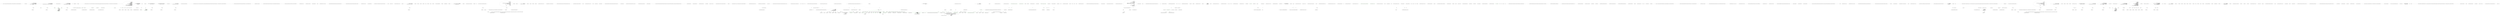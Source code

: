 digraph  {
m1_54 [cluster="T.SetProperties<T>(System.Collections.Generic.IEnumerable<CommandLine.Core.SpecificationProperty>, System.Func<CommandLine.Core.SpecificationProperty, bool>, System.Func<CommandLine.Core.SpecificationProperty, object>)", file="OptionMap.cs", label="Entry T.SetProperties<T>(System.Collections.Generic.IEnumerable<CommandLine.Core.SpecificationProperty>, System.Func<CommandLine.Core.SpecificationProperty, bool>, System.Func<CommandLine.Core.SpecificationProperty, object>)", span="42-42"];
m1_43 [cluster="Unk.ThrowingValidate", file="OptionMap.cs", label="Entry Unk.ThrowingValidate", span=""];
m1_3 [cluster="CommandLine.Core.InstanceBuilder.Build<T>(System.Func<T>, System.Func<System.Collections.Generic.IEnumerable<string>, System.Collections.Generic.IEnumerable<CommandLine.Core.OptionSpecification>, CommandLine.Core.StatePair<System.Collections.Generic.IEnumerable<CommandLine.Core.Token>>>, System.Collections.Generic.IEnumerable<string>, System.StringComparer, System.Globalization.CultureInfo)", file="OptionMap.cs", label="Entry CommandLine.Core.InstanceBuilder.Build<T>(System.Func<T>, System.Func<System.Collections.Generic.IEnumerable<string>, System.Collections.Generic.IEnumerable<CommandLine.Core.OptionSpecification>, CommandLine.Core.StatePair<System.Collections.Generic.IEnumerable<CommandLine.Core.Token>>>, System.Collections.Generic.IEnumerable<string>, System.StringComparer, System.Globalization.CultureInfo)", span="33-33"];
m1_21 [cluster="CommandLine.Core.InstanceBuilder.Build<T>(System.Func<T>, System.Func<System.Collections.Generic.IEnumerable<string>, System.Collections.Generic.IEnumerable<CommandLine.Core.OptionSpecification>, CommandLine.Core.StatePair<System.Collections.Generic.IEnumerable<CommandLine.Core.Token>>>, System.Collections.Generic.IEnumerable<string>, System.StringComparer, System.Globalization.CultureInfo)", color=green, community=0, file="OptionMap.cs", label="return ParserResult.Create(\r\n                    ParserResultType.Options,\r\n                    instance,\r\n                    new[] { new HelpRequestedError() });", prediction=0, span="44-47"];
m1_19 [cluster="CommandLine.Core.InstanceBuilder.Build<T>(System.Func<T>, System.Func<System.Collections.Generic.IEnumerable<string>, System.Collections.Generic.IEnumerable<CommandLine.Core.OptionSpecification>, CommandLine.Core.StatePair<System.Collections.Generic.IEnumerable<CommandLine.Core.Token>>>, System.Collections.Generic.IEnumerable<string>, System.StringComparer, System.Globalization.CultureInfo)", file="OptionMap.cs", label="var instance = factory()", span="40-40"];
m1_20 [cluster="CommandLine.Core.InstanceBuilder.Build<T>(System.Func<T>, System.Func<System.Collections.Generic.IEnumerable<string>, System.Collections.Generic.IEnumerable<CommandLine.Core.OptionSpecification>, CommandLine.Core.StatePair<System.Collections.Generic.IEnumerable<CommandLine.Core.Token>>>, System.Collections.Generic.IEnumerable<string>, System.StringComparer, System.Globalization.CultureInfo)", file="OptionMap.cs", label="arguments.Any() && nameComparer.Equals(''--help'', arguments.First())", span="42-42"];
m1_33 [cluster="CommandLine.Core.InstanceBuilder.Build<T>(System.Func<T>, System.Func<System.Collections.Generic.IEnumerable<string>, System.Collections.Generic.IEnumerable<CommandLine.Core.OptionSpecification>, CommandLine.Core.StatePair<System.Collections.Generic.IEnumerable<CommandLine.Core.Token>>>, System.Collections.Generic.IEnumerable<string>, System.StringComparer, System.Globalization.CultureInfo)", color=green, community=0, file="OptionMap.cs", label="return ParserResult.Create(\r\n                ParserResultType.Options,\r\n                instance,\r\n                tokenizerResult.Errors\r\n                    .Concat(missingValueErrors)\r\n                    .Concat(optionSpecProps.Errors)\r\n                    .Concat(valueSpecProps.Errors)\r\n                    .Concat(validationErrors));", prediction=1, span="98-105"];
m1_24 [cluster="CommandLine.Core.InstanceBuilder.Build<T>(System.Func<T>, System.Func<System.Collections.Generic.IEnumerable<string>, System.Collections.Generic.IEnumerable<CommandLine.Core.OptionSpecification>, CommandLine.Core.StatePair<System.Collections.Generic.IEnumerable<CommandLine.Core.Token>>>, System.Collections.Generic.IEnumerable<string>, System.StringComparer, System.Globalization.CultureInfo)", file="OptionMap.cs", label="var tokenizerResult = tokenizer(arguments, optionSpecs)", span="57-57"];
m1_27 [cluster="CommandLine.Core.InstanceBuilder.Build<T>(System.Func<T>, System.Func<System.Collections.Generic.IEnumerable<string>, System.Collections.Generic.IEnumerable<CommandLine.Core.OptionSpecification>, CommandLine.Core.StatePair<System.Collections.Generic.IEnumerable<CommandLine.Core.Token>>>, System.Collections.Generic.IEnumerable<string>, System.StringComparer, System.Globalization.CultureInfo)", file="OptionMap.cs", label="var optionSpecProps = OptionMapper.MapValues(\r\n                (from pt in specProps where pt.Specification.IsOption() select pt),\r\n                partitions.Options,\r\n                (vals, type, isScalar) => TypeConverter.ChangeType(vals, type, isScalar, parsingCulture),\r\n                nameComparer)", span="65-69"];
m1_28 [cluster="CommandLine.Core.InstanceBuilder.Build<T>(System.Func<T>, System.Func<System.Collections.Generic.IEnumerable<string>, System.Collections.Generic.IEnumerable<CommandLine.Core.OptionSpecification>, CommandLine.Core.StatePair<System.Collections.Generic.IEnumerable<CommandLine.Core.Token>>>, System.Collections.Generic.IEnumerable<string>, System.StringComparer, System.Globalization.CultureInfo)", file="OptionMap.cs", label="var valueSpecProps = ValueMapper.MapValues(\r\n                (from pt in specProps where pt.Specification.IsValue() select pt),\r\n                    partitions.Values,\r\n                (vals, type, isScalar) => TypeConverter.ChangeType(vals, type, isScalar, parsingCulture))", span="71-74"];
m1_29 [cluster="CommandLine.Core.InstanceBuilder.Build<T>(System.Func<T>, System.Func<System.Collections.Generic.IEnumerable<string>, System.Collections.Generic.IEnumerable<CommandLine.Core.OptionSpecification>, CommandLine.Core.StatePair<System.Collections.Generic.IEnumerable<CommandLine.Core.Token>>>, System.Collections.Generic.IEnumerable<string>, System.StringComparer, System.Globalization.CultureInfo)", file="OptionMap.cs", label="var missingValueErrors = from token in partitions.Errors\r\n                                     select new MissingValueOptionError(\r\n                                         NameInfo.FromOptionSpecification(optionSpecs.Single(o => token.Text.MatchName(o.ShortName, o.LongName, nameComparer))))", span="76-78"];
m1_31 [cluster="CommandLine.Core.InstanceBuilder.Build<T>(System.Func<T>, System.Func<System.Collections.Generic.IEnumerable<string>, System.Collections.Generic.IEnumerable<CommandLine.Core.OptionSpecification>, CommandLine.Core.StatePair<System.Collections.Generic.IEnumerable<CommandLine.Core.Token>>>, System.Collections.Generic.IEnumerable<string>, System.StringComparer, System.Globalization.CultureInfo)", file="OptionMap.cs", label="instance = instance\r\n                .SetProperties(specPropsWithValue,\r\n                    sp => sp.Value.IsJust(),\r\n                    sp => sp.Value.FromJust())\r\n                .SetProperties(specPropsWithValue,\r\n                    sp => sp.Value.IsNothing() && sp.Specification.DefaultValue.IsJust(),\r\n                    sp => sp.Specification.DefaultValue.FromJust())\r\n                .SetProperties(specPropsWithValue,\r\n                    sp => sp.Value.IsNothing()\r\n                        && sp.Specification.ConversionType.ToDescriptorKind() == TypeDescriptorKind.Sequence\r\n                        && sp.Specification.DefaultValue.MatchNothing(),\r\n                    sp => sp.Property.PropertyType.GetGenericArguments().Single().CreateEmptyArray())", span="82-93"];
m1_32 [cluster="CommandLine.Core.InstanceBuilder.Build<T>(System.Func<T>, System.Func<System.Collections.Generic.IEnumerable<string>, System.Collections.Generic.IEnumerable<CommandLine.Core.OptionSpecification>, CommandLine.Core.StatePair<System.Collections.Generic.IEnumerable<CommandLine.Core.Token>>>, System.Collections.Generic.IEnumerable<string>, System.StringComparer, System.Globalization.CultureInfo)", file="OptionMap.cs", label="var validationErrors = specPropsWithValue.Validate(SpecificationPropertyRules.Lookup)\r\n                .OfType<Just<Error>>().Select(e => e.Value)", span="95-96"];
m1_22 [cluster="CommandLine.Core.InstanceBuilder.Build<T>(System.Func<T>, System.Func<System.Collections.Generic.IEnumerable<string>, System.Collections.Generic.IEnumerable<CommandLine.Core.OptionSpecification>, CommandLine.Core.StatePair<System.Collections.Generic.IEnumerable<CommandLine.Core.Token>>>, System.Collections.Generic.IEnumerable<string>, System.StringComparer, System.Globalization.CultureInfo)", file="OptionMap.cs", label="var specProps = instance.GetType().GetSpecifications(pi => SpecificationProperty.Create(\r\n                    Specification.FromProperty(pi), pi, Maybe.Nothing<object>()))", span="50-51"];
m1_23 [cluster="CommandLine.Core.InstanceBuilder.Build<T>(System.Func<T>, System.Func<System.Collections.Generic.IEnumerable<string>, System.Collections.Generic.IEnumerable<CommandLine.Core.OptionSpecification>, CommandLine.Core.StatePair<System.Collections.Generic.IEnumerable<CommandLine.Core.Token>>>, System.Collections.Generic.IEnumerable<string>, System.StringComparer, System.Globalization.CultureInfo)", file="OptionMap.cs", label="var optionSpecs = (from pt in specProps select pt.Specification)\r\n                .ThrowingValidate(SpecificationGuards.Lookup)\r\n                .OfType<OptionSpecification>()", span="53-55"];
m1_25 [cluster="CommandLine.Core.InstanceBuilder.Build<T>(System.Func<T>, System.Func<System.Collections.Generic.IEnumerable<string>, System.Collections.Generic.IEnumerable<CommandLine.Core.OptionSpecification>, CommandLine.Core.StatePair<System.Collections.Generic.IEnumerable<CommandLine.Core.Token>>>, System.Collections.Generic.IEnumerable<string>, System.StringComparer, System.Globalization.CultureInfo)", file="OptionMap.cs", label="var tokens = tokenizerResult.Value", span="59-59"];
m1_26 [cluster="CommandLine.Core.InstanceBuilder.Build<T>(System.Func<T>, System.Func<System.Collections.Generic.IEnumerable<string>, System.Collections.Generic.IEnumerable<CommandLine.Core.OptionSpecification>, CommandLine.Core.StatePair<System.Collections.Generic.IEnumerable<CommandLine.Core.Token>>>, System.Collections.Generic.IEnumerable<string>, System.StringComparer, System.Globalization.CultureInfo)", file="OptionMap.cs", label="var partitions = TokenPartitioner.Partition(\r\n                tokens,\r\n                name => TypeLookup.GetDescriptorInfo(name, optionSpecs, nameComparer))", span="61-63"];
m1_30 [cluster="CommandLine.Core.InstanceBuilder.Build<T>(System.Func<T>, System.Func<System.Collections.Generic.IEnumerable<string>, System.Collections.Generic.IEnumerable<CommandLine.Core.OptionSpecification>, CommandLine.Core.StatePair<System.Collections.Generic.IEnumerable<CommandLine.Core.Token>>>, System.Collections.Generic.IEnumerable<string>, System.StringComparer, System.Globalization.CultureInfo)", file="OptionMap.cs", label="var specPropsWithValue = optionSpecProps.Value.Concat(valueSpecProps.Value)", span="80-80"];
m1_34 [cluster="CommandLine.Core.InstanceBuilder.Build<T>(System.Func<T>, System.Func<System.Collections.Generic.IEnumerable<string>, System.Collections.Generic.IEnumerable<CommandLine.Core.OptionSpecification>, CommandLine.Core.StatePair<System.Collections.Generic.IEnumerable<CommandLine.Core.Token>>>, System.Collections.Generic.IEnumerable<string>, System.StringComparer, System.Globalization.CultureInfo)", file="OptionMap.cs", label="Exit CommandLine.Core.InstanceBuilder.Build<T>(System.Func<T>, System.Func<System.Collections.Generic.IEnumerable<string>, System.Collections.Generic.IEnumerable<CommandLine.Core.OptionSpecification>, CommandLine.Core.StatePair<System.Collections.Generic.IEnumerable<CommandLine.Core.Token>>>, System.Collections.Generic.IEnumerable<string>, System.StringComparer, System.Globalization.CultureInfo)", span="33-33"];
m1_10 [cluster="CommandLine.Core.Tokenizer.ExplodeOptionList(CommandLine.Core.StatePair<System.Collections.Generic.IEnumerable<CommandLine.Core.Token>>, System.Func<string, CommandLine.Infrastructure.Maybe<char>>)", file="OptionMap.cs", label="Entry CommandLine.Core.Tokenizer.ExplodeOptionList(CommandLine.Core.StatePair<System.Collections.Generic.IEnumerable<CommandLine.Core.Token>>, System.Func<string, CommandLine.Infrastructure.Maybe<char>>)", span="52-52"];
m1_79 [cluster="string.MatchName(string, string, System.StringComparer)", file="OptionMap.cs", label="Entry string.MatchName(string, string, System.StringComparer)", span="8-8"];
m1_46 [cluster="CommandLine.Core.TokenPartitioner.Partition(System.Collections.Generic.IEnumerable<CommandLine.Core.Token>, System.Func<string, CommandLine.Infrastructure.Maybe<CommandLine.Core.TypeDescriptor>>)", file="OptionMap.cs", label="Entry CommandLine.Core.TokenPartitioner.Partition(System.Collections.Generic.IEnumerable<CommandLine.Core.Token>, System.Func<string, CommandLine.Infrastructure.Maybe<CommandLine.Core.TypeDescriptor>>)", span="12-12"];
m1_72 [cluster="CommandLine.Core.TypeConverter.ChangeType(System.Collections.Generic.IEnumerable<string>, System.Type, bool, System.Globalization.CultureInfo)", file="OptionMap.cs", label="Entry CommandLine.Core.TypeConverter.ChangeType(System.Collections.Generic.IEnumerable<string>, System.Type, bool, System.Globalization.CultureInfo)", span="12-12"];
m1_83 [cluster="CommandLine.Infrastructure.Maybe<T>.IsJust<T>()", file="OptionMap.cs", label="Entry CommandLine.Infrastructure.Maybe<T>.IsJust<T>()", span="152-152"];
m1_99 [cluster="CommandLine.Infrastructure.Maybe<T>.MatchNothing()", file="OptionMap.cs", label="Entry CommandLine.Infrastructure.Maybe<T>.MatchNothing()", span="26-26"];
m1_49 [cluster="CommandLine.Core.Specification.IsValue()", file="OptionMap.cs", label="Entry CommandLine.Core.Specification.IsValue()", span="18-18"];
m1_58 [cluster="Unk.Create", file="OptionMap.cs", label="Entry Unk.Create", span=""];
m1_87 [cluster="CommandLine.Infrastructure.Maybe<T>.FromJust<T>(System.Exception)", file="OptionMap.cs", label="Entry CommandLine.Infrastructure.Maybe<T>.FromJust<T>(System.Exception)", span="137-137"];
m1_64 [cluster="CommandLine.Core.SpecificationProperty.Create(CommandLine.Core.Specification, System.Reflection.PropertyInfo, CommandLine.Infrastructure.Maybe<object>)", file="OptionMap.cs", label="Entry CommandLine.Core.SpecificationProperty.Create(CommandLine.Core.Specification, System.Reflection.PropertyInfo, CommandLine.Infrastructure.Maybe<object>)", span="21-21"];
m1_14 [cluster="CommandLine.Core.NameLookup.Contains(string, System.Collections.Generic.IEnumerable<CommandLine.Core.OptionSpecification>, System.StringComparer)", file="OptionMap.cs", label="Entry CommandLine.Core.NameLookup.Contains(string, System.Collections.Generic.IEnumerable<CommandLine.Core.OptionSpecification>, System.StringComparer)", span="12-12"];
m1_91 [cluster="CommandLine.Infrastructure.Maybe<T>.IsNothing<T>()", file="OptionMap.cs", label="Entry CommandLine.Infrastructure.Maybe<T>.IsNothing<T>()", span="147-147"];
m1_38 [cluster="System.StringComparer.Equals(string, string)", file="OptionMap.cs", label="Entry System.StringComparer.Equals(string, string)", span="0-0"];
m1_40 [cluster="CommandLine.ParserResult.Create<T>(CommandLine.ParserResultType, T, System.Collections.Generic.IEnumerable<CommandLine.Error>)", file="OptionMap.cs", label="Entry CommandLine.ParserResult.Create<T>(CommandLine.ParserResultType, T, System.Collections.Generic.IEnumerable<CommandLine.Error>)", span="103-103"];
m1_51 [cluster="Unk.Single", file="OptionMap.cs", label="Entry Unk.Single", span=""];
m1_35 [cluster="System.Func<TResult>.Invoke()", file="OptionMap.cs", label="Entry System.Func<TResult>.Invoke()", span="0-0"];
m1_36 [cluster="System.Collections.Generic.IEnumerable<TSource>.Any<TSource>()", file="OptionMap.cs", label="Entry System.Collections.Generic.IEnumerable<TSource>.Any<TSource>()", span="0-0"];
m1_41 [cluster="object.GetType()", file="OptionMap.cs", label="Entry object.GetType()", span="0-0"];
m1_15 [cluster="lambda expression", file="OptionMap.cs", label="Entry lambda expression", span="25-25"];
m1_69 [cluster="lambda expression", file="OptionMap.cs", label="Entry lambda expression", span="68-68"];
m1_73 [cluster="lambda expression", file="OptionMap.cs", label="Entry lambda expression", span="74-74"];
m1_76 [cluster="lambda expression", file="OptionMap.cs", label="Entry lambda expression", span="78-78"];
m1_77 [cluster="lambda expression", file="OptionMap.cs", label="token.Text.MatchName(o.ShortName, o.LongName, nameComparer)", span="78-78"];
m1_80 [cluster="lambda expression", file="OptionMap.cs", label="Entry lambda expression", span="84-84"];
m1_84 [cluster="lambda expression", file="OptionMap.cs", label="Entry lambda expression", span="85-85"];
m1_88 [cluster="lambda expression", file="OptionMap.cs", label="Entry lambda expression", span="87-87"];
m1_92 [cluster="lambda expression", file="OptionMap.cs", label="Entry lambda expression", span="88-88"];
m1_95 [cluster="lambda expression", file="OptionMap.cs", label="Entry lambda expression", span="90-92"];
m1_100 [cluster="lambda expression", file="OptionMap.cs", label="Entry lambda expression", span="93-93"];
m1_106 [cluster="lambda expression", file="OptionMap.cs", label="Entry lambda expression", span="96-96"];
m1_66 [cluster="lambda expression", file="OptionMap.cs", label="TypeLookup.GetDescriptorInfo(name, optionSpecs, nameComparer)", span="63-63"];
m1_70 [cluster="lambda expression", file="OptionMap.cs", label="TypeConverter.ChangeType(vals, type, isScalar, parsingCulture)", span="68-68"];
m1_74 [cluster="lambda expression", file="OptionMap.cs", label="TypeConverter.ChangeType(vals, type, isScalar, parsingCulture)", span="74-74"];
m1_59 [cluster="lambda expression", file="OptionMap.cs", label="Entry lambda expression", span="50-51"];
m1_65 [cluster="lambda expression", file="OptionMap.cs", label="Entry lambda expression", span="63-63"];
m1_71 [cluster="lambda expression", file="OptionMap.cs", label="Exit lambda expression", span="68-68"];
m1_75 [cluster="lambda expression", file="OptionMap.cs", label="Exit lambda expression", span="74-74"];
m1_78 [cluster="lambda expression", file="OptionMap.cs", label="Exit lambda expression", span="78-78"];
m1_82 [cluster="lambda expression", file="OptionMap.cs", label="Exit lambda expression", span="84-84"];
m1_81 [cluster="lambda expression", file="OptionMap.cs", label="sp.Value.IsJust()", span="84-84"];
m1_86 [cluster="lambda expression", file="OptionMap.cs", label="Exit lambda expression", span="85-85"];
m1_85 [cluster="lambda expression", file="OptionMap.cs", label="sp.Value.FromJust()", span="85-85"];
m1_90 [cluster="lambda expression", file="OptionMap.cs", label="Exit lambda expression", span="87-87"];
m1_89 [cluster="lambda expression", file="OptionMap.cs", label="sp.Value.IsNothing() && sp.Specification.DefaultValue.IsJust()", span="87-87"];
m1_94 [cluster="lambda expression", file="OptionMap.cs", label="Exit lambda expression", span="88-88"];
m1_93 [cluster="lambda expression", file="OptionMap.cs", label="sp.Specification.DefaultValue.FromJust()", span="88-88"];
m1_97 [cluster="lambda expression", file="OptionMap.cs", label="Exit lambda expression", span="90-92"];
m1_96 [cluster="lambda expression", file="OptionMap.cs", label="sp.Value.IsNothing()\r\n                        && sp.Specification.ConversionType.ToDescriptorKind() == TypeDescriptorKind.Sequence\r\n                        && sp.Specification.DefaultValue.MatchNothing()", span="90-92"];
m1_102 [cluster="lambda expression", file="OptionMap.cs", label="Exit lambda expression", span="93-93"];
m1_101 [cluster="lambda expression", file="OptionMap.cs", label="sp.Property.PropertyType.GetGenericArguments().Single().CreateEmptyArray()", span="93-93"];
m1_108 [cluster="lambda expression", file="OptionMap.cs", label="Exit lambda expression", span="96-96"];
m1_107 [cluster="lambda expression", file="OptionMap.cs", label="e.Value", span="96-96"];
m1_5 [cluster="lambda expression", file="OptionMap.cs", label="var tokens = Tokenizer.Tokenize(args, name => NameLookup.Contains(name, optionSpecs, nameComparer))", span="22-22"];
m1_12 [cluster="lambda expression", file="OptionMap.cs", label="NameLookup.Contains(name, optionSpecs, nameComparer)", span="22-22"];
m1_6 [cluster="lambda expression", file="OptionMap.cs", label="var explodedTokens = Tokenizer.ExplodeOptionList(\r\n                            tokens,\r\n                            name => NameLookup.WithSeparator(name, optionSpecs, nameComparer))", span="23-25"];
m1_16 [cluster="lambda expression", file="OptionMap.cs", label="NameLookup.WithSeparator(name, optionSpecs, nameComparer)", span="25-25"];
m1_4 [cluster="lambda expression", file="OptionMap.cs", label="Entry lambda expression", span="20-27"];
m1_67 [cluster="lambda expression", file="OptionMap.cs", label="Exit lambda expression", span="63-63"];
m1_61 [cluster="lambda expression", file="OptionMap.cs", label="Exit lambda expression", span="50-51"];
m1_60 [cluster="lambda expression", file="OptionMap.cs", label="SpecificationProperty.Create(\r\n                    Specification.FromProperty(pi), pi, Maybe.Nothing<object>())", span="50-51"];
m1_11 [cluster="lambda expression", file="OptionMap.cs", label="Entry lambda expression", span="22-22"];
m1_13 [cluster="lambda expression", file="OptionMap.cs", label="Exit lambda expression", span="22-22"];
m1_7 [cluster="lambda expression", file="OptionMap.cs", label="return explodedTokens;", span="26-26"];
m1_17 [cluster="lambda expression", file="OptionMap.cs", label="Exit lambda expression", span="25-25"];
m1_8 [cluster="lambda expression", file="OptionMap.cs", label="Exit lambda expression", span="20-27"];
m1_37 [cluster="System.Collections.Generic.IEnumerable<TSource>.First<TSource>()", file="OptionMap.cs", label="Entry System.Collections.Generic.IEnumerable<TSource>.First<TSource>()", span="0-0"];
m1_42 [cluster="System.Type.GetSpecifications<T>(System.Func<System.Reflection.PropertyInfo, T>)", file="OptionMap.cs", label="Entry System.Type.GetSpecifications<T>(System.Func<System.Reflection.PropertyInfo, T>)", span="12-12"];
m1_68 [cluster="CommandLine.Core.TypeLookup.GetDescriptorInfo(string, System.Collections.Generic.IEnumerable<CommandLine.Core.OptionSpecification>, System.StringComparer)", file="OptionMap.cs", label="Entry CommandLine.Core.TypeLookup.GetDescriptorInfo(string, System.Collections.Generic.IEnumerable<CommandLine.Core.OptionSpecification>, System.StringComparer)", span="11-11"];
m1_50 [cluster="CommandLine.MissingValueOptionError.MissingValueOptionError(CommandLine.NameInfo)", file="OptionMap.cs", label="Entry CommandLine.MissingValueOptionError.MissingValueOptionError(CommandLine.NameInfo)", span="261-261"];
m1_57 [cluster="Unk.Concat", file="OptionMap.cs", label="Entry Unk.Concat", span=""];
m1_104 [cluster="System.Collections.Generic.IEnumerable<TSource>.Single<TSource>()", file="OptionMap.cs", label="Entry System.Collections.Generic.IEnumerable<TSource>.Single<TSource>()", span="0-0"];
m1_56 [cluster="Unk.Select", file="OptionMap.cs", label="Entry Unk.Select", span=""];
m1_98 [cluster="System.Type.ToDescriptorKind()", file="OptionMap.cs", label="Entry System.Type.ToDescriptorKind()", span="22-22"];
m1_105 [cluster="System.Type.CreateEmptyArray()", file="OptionMap.cs", label="Entry System.Type.CreateEmptyArray()", span="83-83"];
m1_18 [cluster="CommandLine.Core.NameLookup.WithSeparator(string, System.Collections.Generic.IEnumerable<CommandLine.Core.OptionSpecification>, System.StringComparer)", file="OptionMap.cs", label="Entry CommandLine.Core.NameLookup.WithSeparator(string, System.Collections.Generic.IEnumerable<CommandLine.Core.OptionSpecification>, System.StringComparer)", span="19-19"];
m1_103 [cluster="System.Type.GetGenericArguments()", file="OptionMap.cs", label="Entry System.Type.GetGenericArguments()", span="0-0"];
m1_9 [cluster="CommandLine.Core.Tokenizer.Tokenize(System.Collections.Generic.IEnumerable<string>, System.Func<string, bool>)", file="OptionMap.cs", label="Entry CommandLine.Core.Tokenizer.Tokenize(System.Collections.Generic.IEnumerable<string>, System.Func<string, bool>)", span="11-11"];
m1_62 [cluster="CommandLine.Core.Specification.FromProperty(System.Reflection.PropertyInfo)", file="OptionMap.cs", label="Entry CommandLine.Core.Specification.FromProperty(System.Reflection.PropertyInfo)", span="74-74"];
m1_47 [cluster="CommandLine.Core.Specification.IsOption()", file="OptionMap.cs", label="Entry CommandLine.Core.Specification.IsOption()", span="11-11"];
m1_55 [cluster="System.Collections.Generic.IEnumerable<CommandLine.Core.SpecificationProperty>.Validate(System.Collections.Generic.IEnumerable<System.Func<System.Collections.Generic.IEnumerable<CommandLine.Core.SpecificationProperty>, System.Collections.Generic.IEnumerable<CommandLine.Infrastructure.Maybe<CommandLine.Error>>>>)", file="OptionMap.cs", label="Entry System.Collections.Generic.IEnumerable<CommandLine.Core.SpecificationProperty>.Validate(System.Collections.Generic.IEnumerable<System.Func<System.Collections.Generic.IEnumerable<CommandLine.Core.SpecificationProperty>, System.Collections.Generic.IEnumerable<CommandLine.Infrastructure.Maybe<CommandLine.Error>>>>)", span="44-44"];
m1_63 [cluster="CommandLine.Infrastructure.Maybe.Nothing<T>()", file="OptionMap.cs", label="Entry CommandLine.Infrastructure.Maybe.Nothing<T>()", span="66-66"];
m1_44 [cluster="System.Collections.IEnumerable.OfType<TResult>()", file="OptionMap.cs", label="Entry System.Collections.IEnumerable.OfType<TResult>()", span="0-0"];
m1_39 [cluster="CommandLine.HelpRequestedError.HelpRequestedError()", file="OptionMap.cs", label="Entry CommandLine.HelpRequestedError.HelpRequestedError()", span="338-338"];
m1_52 [cluster="Unk.FromOptionSpecification", file="OptionMap.cs", label="Entry Unk.FromOptionSpecification", span=""];
m1_45 [cluster="System.Func<T1, T2, TResult>.Invoke(T1, T2)", file="OptionMap.cs", label="Entry System.Func<T1, T2, TResult>.Invoke(T1, T2)", span="0-0"];
m1_53 [cluster="System.Collections.Generic.IEnumerable<TSource>.Concat<TSource>(System.Collections.Generic.IEnumerable<TSource>)", file="OptionMap.cs", label="Entry System.Collections.Generic.IEnumerable<TSource>.Concat<TSource>(System.Collections.Generic.IEnumerable<TSource>)", span="0-0"];
m1_48 [cluster="Unk.MapValues", file="OptionMap.cs", label="Entry Unk.MapValues", span=""];
m1_0 [cluster="CommandLine.Core.InstanceBuilder.Build<T>(System.Func<T>, System.Collections.Generic.IEnumerable<string>, System.StringComparer, System.Globalization.CultureInfo)", file="OptionMap.cs", label="Entry CommandLine.Core.InstanceBuilder.Build<T>(System.Func<T>, System.Collections.Generic.IEnumerable<string>, System.StringComparer, System.Globalization.CultureInfo)", span="12-12"];
m1_1 [cluster="CommandLine.Core.InstanceBuilder.Build<T>(System.Func<T>, System.Collections.Generic.IEnumerable<string>, System.StringComparer, System.Globalization.CultureInfo)", file="OptionMap.cs", label="return InstanceBuilder.Build(\r\n                factory,\r\n                (args, optionSpecs) =>\r\n                    {\r\n                        var tokens = Tokenizer.Tokenize(args, name => NameLookup.Contains(name, optionSpecs, nameComparer));\r\n                        var explodedTokens = Tokenizer.ExplodeOptionList(\r\n                            tokens,\r\n                            name => NameLookup.WithSeparator(name, optionSpecs, nameComparer));\r\n                        return explodedTokens;\r\n                    },\r\n                arguments,\r\n                nameComparer,\r\n                parsingCulture);", span="18-30"];
m1_2 [cluster="CommandLine.Core.InstanceBuilder.Build<T>(System.Func<T>, System.Collections.Generic.IEnumerable<string>, System.StringComparer, System.Globalization.CultureInfo)", file="OptionMap.cs", label="Exit CommandLine.Core.InstanceBuilder.Build<T>(System.Func<T>, System.Collections.Generic.IEnumerable<string>, System.StringComparer, System.Globalization.CultureInfo)", span="12-12"];
m1_111 [file="OptionMap.cs", label="System.StringComparer", span=""];
m1_114 [file="OptionMap.cs", label=token, span=""];
m1_112 [file="OptionMap.cs", label=optionSpecs, span=""];
m1_113 [file="OptionMap.cs", label="System.Globalization.CultureInfo", span=""];
m1_109 [file="OptionMap.cs", label="System.StringComparer", span=""];
m1_110 [file="OptionMap.cs", label="System.Collections.Generic.IEnumerable<CommandLine.Core.OptionSpecification>", span=""];
m2_37 [cluster="CommandLine.Parser.ParseArguments(string[], object, System.Action<string, object>)", file="Parser.cs", label="Exit CommandLine.Parser.ParseArguments(string[], object, System.Action<string, object>)", span="151-151"];
m2_4 [cluster="CommandLine.Parser.Parser(System.Action<CommandLine.Parser.ParserConfigurator>)", file="Parser.cs", label="Entry CommandLine.Parser.Parser(System.Action<CommandLine.Parser.ParserConfigurator>)", span="66-66"];
m2_9 [cluster="System.Action<T>.Invoke(T)", file="Parser.cs", label="Entry System.Action<T>.Invoke(T)", span="0-0"];
m2_214 [cluster="CommandLine.HelpVerbOptionAttribute.InvokeMethod(object, CommandLine.Helpers.Pair<System.Reflection.MethodInfo, CommandLine.HelpVerbOptionAttribute>, string, out string)", file="Parser.cs", label="Entry CommandLine.HelpVerbOptionAttribute.InvokeMethod(object, CommandLine.Helpers.Pair<System.Reflection.MethodInfo, CommandLine.HelpVerbOptionAttribute>, string, out string)", span="85-85"];
m2_222 [cluster="CommandLine.Text.HelpText.AutoBuild(object, System.Action<CommandLine.Text.HelpText>, bool)", file="Parser.cs", label="Entry CommandLine.Text.HelpText.AutoBuild(object, System.Action<CommandLine.Text.HelpText>, bool)", span="277-277"];
m2_49 [cluster="CommandLine.Parser.ParseArgumentsStrict(string[], object, System.Action)", file="Parser.cs", label="return false;", span="196-196"];
m2_18 [cluster="Unk.GroupBy", file="Parser.cs", label="Entry Unk.GroupBy", span=""];
m2_68 [cluster="CommandLine.Parser.ParseArgumentsStrict(string[], object, System.Action<string, object>, System.Action)", file="Parser.cs", label="return true;", span="244-244"];
m2_86 [cluster="CommandLine.Parser.SetParserStateIfNeeded(object, System.Collections.Generic.IEnumerable<CommandLine.ParsingError>)", file="Parser.cs", label="Entry CommandLine.Parser.SetParserStateIfNeeded(object, System.Collections.Generic.IEnumerable<CommandLine.ParsingError>)", span="271-271"];
m2_145 [cluster="CommandLine.Infrastructure.StringArrayEnumerator.StringArrayEnumerator(string[])", file="Parser.cs", label="Entry CommandLine.Infrastructure.StringArrayEnumerator.StringArrayEnumerator(string[])", span="36-36"];
m2_23 [cluster="lambda expression", file="Parser.cs", label="sp.Specification.IsOption()", span="29-29"];
m2_26 [cluster="lambda expression", file="Parser.cs", label="Entry lambda expression", span="30-31"];
m2_25 [cluster="CommandLine.Core.Specification.IsOption()", file="Parser.cs", label="Entry CommandLine.Core.Specification.IsOption()", span="10-10"];
m2_24 [cluster="lambda expression", file="Parser.cs", label="Exit lambda expression", span="29-29"];
m2_27 [cluster="lambda expression", file="Parser.cs", label="((OptionSpecification)sp.Specification).SetName.Length > 0\r\n                                   && sp.Value.IsJust()", span="30-31"];
m2_115 [cluster="CommandLine.Helpers.ReflectionUtil.RetrieveMethod<TAttribute>(object)", file="Parser.cs", label="Entry CommandLine.Helpers.ReflectionUtil.RetrieveMethod<TAttribute>(object)", span="86-86"];
m2_41 [cluster="lambda expression", file="Parser.cs", label="var setsWithTrue =\r\n                    specProps\r\n                        .Where(sp => sp.Specification.IsOption()\r\n                            && sp.Value.IsJust() && sp.Specification.Required)\r\n                        .Select(s => ((OptionSpecification)s.Specification).SetName).ToList()", span="47-51"];
m2_44 [cluster="lambda expression", file="Parser.cs", label="return requiredButEmpty.Select(s =>new MissingRequiredOptionError(\r\n                            s.Specification.FromSpecification()));", span="67-68"];
m2_45 [cluster="lambda expression", file="Parser.cs", label="return Enumerable.Empty<Error>();", span="70-70"];
m2_43 [cluster="lambda expression", file="Parser.cs", label="requiredButEmpty.Any()", span="66-66"];
m2_50 [cluster="lambda expression", file="Parser.cs", label="Entry lambda expression", span="49-50"];
m2_46 [cluster="lambda expression", file="Parser.cs", label="Exit lambda expression", span="45-71"];
m2_51 [cluster="lambda expression", file="Parser.cs", label="sp.Specification.IsOption()\r\n                            && sp.Value.IsJust() && sp.Specification.Required", span="49-50"];
m2_48 [cluster="Unk.Concat", file="Parser.cs", label="Entry Unk.Concat", span=""];
m2_47 [cluster="Unk.ToList", file="Parser.cs", label="Entry Unk.ToList", span=""];
m2_90 [cluster="CommandLine.Parser.SetParserStateIfNeeded(object, System.Collections.Generic.IEnumerable<CommandLine.ParsingError>)", file="Parser.cs", label="property.GetValue(options, null) == null", span="281-281"];
m2_146 [cluster="CommandLine.Infrastructure.StringArrayEnumerator.MoveNext()", file="Parser.cs", label="Entry CommandLine.Infrastructure.StringArrayEnumerator.MoveNext()", span="91-91"];
m2_117 [cluster="CommandLine.Parser.DoParseArgumentsCore(string[], object)", file="Parser.cs", label="Entry CommandLine.Parser.DoParseArgumentsCore(string[], object)", span="322-322"];
m2_121 [cluster="CommandLine.Parser.DoParseArgumentsCore(string[], object)", color=green, community=0, file="Parser.cs", label="var optionMap = OptionMap.Create(options, _settings)", prediction=2, span="325-325"];
m2_120 [cluster="CommandLine.Parser.DoParseArgumentsCore(string[], object)", file="Parser.cs", label="var hadError = false", span="324-324"];
m2_122 [cluster="CommandLine.Parser.DoParseArgumentsCore(string[], object)", file="Parser.cs", label="optionMap.SetDefaults()", span="326-326"];
m2_130 [cluster="CommandLine.Parser.DoParseArgumentsCore(string[], object)", file="Parser.cs", label="var result = parser.Parse(arguments, optionMap, options)", span="341-341"];
m2_139 [cluster="CommandLine.Parser.DoParseArgumentsCore(string[], object)", file="Parser.cs", label="hadError |= !optionMap.EnforceRules()", span="363-363"];
m2_123 [cluster="CommandLine.Parser.DoParseArgumentsCore(string[], object)", color=green, community=0, file="Parser.cs", label="var valueMapper = new ValueMapper(options, _settings.ParsingCulture)", prediction=3, span="327-327"];
m2_124 [cluster="CommandLine.Parser.DoParseArgumentsCore(string[], object)", file="Parser.cs", label="var arguments = new StringArrayEnumerator(args)", span="329-329"];
m2_136 [cluster="CommandLine.Parser.DoParseArgumentsCore(string[], object)", file="Parser.cs", label="valueMapper.CanReceiveValues", span="354-354"];
m2_137 [cluster="CommandLine.Parser.DoParseArgumentsCore(string[], object)", file="Parser.cs", label="!valueMapper.MapValueItem(argument)", span="356-356"];
m2_128 [cluster="CommandLine.Parser.DoParseArgumentsCore(string[], object)", color=green, community=0, file="Parser.cs", label="var parser = ArgumentParser.Create(argument, _settings.IgnoreUnknownArguments)", prediction=4, span="338-338"];
m2_126 [cluster="CommandLine.Parser.DoParseArgumentsCore(string[], object)", file="Parser.cs", label="var argument = arguments.Current", span="332-332"];
m2_127 [cluster="CommandLine.Parser.DoParseArgumentsCore(string[], object)", file="Parser.cs", label="string.IsNullOrEmpty(argument)", span="333-333"];
m2_129 [cluster="CommandLine.Parser.DoParseArgumentsCore(string[], object)", file="Parser.cs", label="parser != null", span="339-339"];
m2_132 [cluster="CommandLine.Parser.DoParseArgumentsCore(string[], object)", file="Parser.cs", label="SetParserStateIfNeeded(options, parser.PostParsingState)", span="344-344"];
m2_131 [cluster="CommandLine.Parser.DoParseArgumentsCore(string[], object)", file="Parser.cs", label="(result & PresentParserState.Failure) == PresentParserState.Failure", span="342-342"];
m2_134 [cluster="CommandLine.Parser.DoParseArgumentsCore(string[], object)", file="Parser.cs", label="(result & PresentParserState.MoveOnNextElement) == PresentParserState.MoveOnNextElement", span="349-349"];
m2_125 [cluster="CommandLine.Parser.DoParseArgumentsCore(string[], object)", file="Parser.cs", label="arguments.MoveNext()", span="330-330"];
m2_133 [cluster="CommandLine.Parser.DoParseArgumentsCore(string[], object)", file="Parser.cs", label="hadError = true", span="345-345"];
m2_138 [cluster="CommandLine.Parser.DoParseArgumentsCore(string[], object)", file="Parser.cs", label="hadError = true", span="358-358"];
m2_140 [cluster="CommandLine.Parser.DoParseArgumentsCore(string[], object)", file="Parser.cs", label="return !hadError;", span="365-365"];
m2_135 [cluster="CommandLine.Parser.DoParseArgumentsCore(string[], object)", file="Parser.cs", label="arguments.MoveNext()", span="351-351"];
m2_141 [cluster="CommandLine.Parser.DoParseArgumentsCore(string[], object)", file="Parser.cs", label="Exit CommandLine.Parser.DoParseArgumentsCore(string[], object)", span="322-322"];
m2_148 [cluster="CommandLine.Infrastructure.ArgumentParser.Parse(CommandLine.Infrastructure.IArgumentEnumerator, CommandLine.Infrastructure.OptionMap, object)", file="Parser.cs", label="Entry CommandLine.Infrastructure.ArgumentParser.Parse(CommandLine.Infrastructure.IArgumentEnumerator, CommandLine.Infrastructure.OptionMap, object)", span="99-99"];
m2_5 [cluster="CommandLine.Parser.Parser(System.Action<CommandLine.Parser.ParserConfigurator>)", file="Parser.cs", label="var configurator = new ParserConfigurator(this)", span="69-69"];
m2_39 [cluster="System.Collections.Generic.IEnumerable<TSource>.FirstOrDefault<TSource>()", file="Parser.cs", label="Entry System.Collections.Generic.IEnumerable<TSource>.FirstOrDefault<TSource>()", span="0-0"];
m2_191 [cluster="CommandLine.Infrastructure.ArgumentParser.CompareShort(string, char?, bool)", file="Parser.cs", label="Entry CommandLine.Infrastructure.ArgumentParser.CompareShort(string, char?, bool)", span="43-43"];
m2_83 [cluster="lambda expression", file="Parser.cs", label="Entry lambda expression", span="79-84"];
m2_234 [cluster="CommandLine.ParserSettings.Dispose()", file="Parser.cs", label="Entry CommandLine.ParserSettings.Dispose()", span="173-173"];
m2_173 [cluster="CommandLine.Parser.DisplayHelpVerbText(object, CommandLine.Helpers.Pair<System.Reflection.MethodInfo, CommandLine.HelpVerbOptionAttribute>, string)", file="Parser.cs", label="Entry CommandLine.Parser.DisplayHelpVerbText(object, CommandLine.Helpers.Pair<System.Reflection.MethodInfo, CommandLine.HelpVerbOptionAttribute>, string)", span="478-478"];
m2_211 [cluster="CommandLine.Parser.DisplayHelpVerbText(object, CommandLine.Helpers.Pair<System.Reflection.MethodInfo, CommandLine.HelpVerbOptionAttribute>, string)", color=green, community=0, file="Parser.cs", label="_settings.HelpWriter != null", prediction=5, span="490-490"];
m2_209 [cluster="CommandLine.Parser.DisplayHelpVerbText(object, CommandLine.Helpers.Pair<System.Reflection.MethodInfo, CommandLine.HelpVerbOptionAttribute>, string)", file="Parser.cs", label="HelpVerbOptionAttribute.InvokeMethod(options, helpInfo, null, out helpText)", span="483-483"];
m2_210 [cluster="CommandLine.Parser.DisplayHelpVerbText(object, CommandLine.Helpers.Pair<System.Reflection.MethodInfo, CommandLine.HelpVerbOptionAttribute>, string)", file="Parser.cs", label="HelpVerbOptionAttribute.InvokeMethod(options, helpInfo, verb, out helpText)", span="487-487"];
m2_212 [cluster="CommandLine.Parser.DisplayHelpVerbText(object, CommandLine.Helpers.Pair<System.Reflection.MethodInfo, CommandLine.HelpVerbOptionAttribute>, string)", color=green, community=0, file="Parser.cs", label="_settings.HelpWriter.Write(helpText)", prediction=5, span="492-492"];
m2_207 [cluster="CommandLine.Parser.DisplayHelpVerbText(object, CommandLine.Helpers.Pair<System.Reflection.MethodInfo, CommandLine.HelpVerbOptionAttribute>, string)", file="Parser.cs", label="string helpText", span="480-480"];
m2_208 [cluster="CommandLine.Parser.DisplayHelpVerbText(object, CommandLine.Helpers.Pair<System.Reflection.MethodInfo, CommandLine.HelpVerbOptionAttribute>, string)", file="Parser.cs", label="verb == null", span="481-481"];
m2_213 [cluster="CommandLine.Parser.DisplayHelpVerbText(object, CommandLine.Helpers.Pair<System.Reflection.MethodInfo, CommandLine.HelpVerbOptionAttribute>, string)", file="Parser.cs", label="Exit CommandLine.Parser.DisplayHelpVerbText(object, CommandLine.Helpers.Pair<System.Reflection.MethodInfo, CommandLine.HelpVerbOptionAttribute>, string)", span="478-478"];
m2_52 [cluster="lambda expression", file="Parser.cs", label="Exit lambda expression", span="49-50"];
m2_215 [cluster="CommandLine.Parser.InvokeAutoBuildIfNeeded(object)", color=green, community=1, file="Parser.cs", label="_settings.HelpWriter == null ||\n                options.HasHelp() ||\n                options.HasVerbHelp()", prediction=5, span="498-500"];
m2_216 [cluster="CommandLine.Parser.InvokeAutoBuildIfNeeded(object)", file="Parser.cs", label="return;", span="502-502"];
m2_217 [cluster="CommandLine.Parser.InvokeAutoBuildIfNeeded(object)", color=green, community=1, file="Parser.cs", label="_settings.HelpWriter.Write(\n                HelpText.AutoBuild(\n                    options,\n                    current => HelpText.DefaultParsingErrorsHandler(options, current),\n                    options.HasVerbs()))", prediction=5, span="506-510"];
m2_218 [cluster="CommandLine.Parser.InvokeAutoBuildIfNeeded(object)", file="Parser.cs", label="Exit CommandLine.Parser.InvokeAutoBuildIfNeeded(object)", span="496-496"];
m2_116 [cluster="CommandLine.Parser.ParseHelp(string[], CommandLine.HelpOptionAttribute)", file="Parser.cs", label="Entry CommandLine.Parser.ParseHelp(string[], CommandLine.HelpOptionAttribute)", span="421-421"];
m2_181 [cluster="CommandLine.Parser.ParseHelp(string[], CommandLine.HelpOptionAttribute)", color=green, community=0, file="Parser.cs", label="var caseSensitive = _settings.CaseSensitive", prediction=9, span="423-423"];
m2_182 [cluster="CommandLine.Parser.ParseHelp(string[], CommandLine.HelpOptionAttribute)", file="Parser.cs", label=args, span="424-424"];
m2_184 [cluster="CommandLine.Parser.ParseHelp(string[], CommandLine.HelpOptionAttribute)", file="Parser.cs", label="ArgumentParser.CompareShort(arg, helpOption.ShortName, caseSensitive)", span="428-428"];
m2_187 [cluster="CommandLine.Parser.ParseHelp(string[], CommandLine.HelpOptionAttribute)", file="Parser.cs", label="ArgumentParser.CompareLong(arg, helpOption.LongName, caseSensitive)", span="439-439"];
m2_183 [cluster="CommandLine.Parser.ParseHelp(string[], CommandLine.HelpOptionAttribute)", file="Parser.cs", label="helpOption.ShortName != null", span="426-426"];
m2_186 [cluster="CommandLine.Parser.ParseHelp(string[], CommandLine.HelpOptionAttribute)", file="Parser.cs", label="string.IsNullOrEmpty(helpOption.LongName)", span="434-434"];
m2_189 [cluster="CommandLine.Parser.ParseHelp(string[], CommandLine.HelpOptionAttribute)", file="Parser.cs", label="return false;", span="445-445"];
m2_185 [cluster="CommandLine.Parser.ParseHelp(string[], CommandLine.HelpOptionAttribute)", file="Parser.cs", label="return true;", span="430-430"];
m2_188 [cluster="CommandLine.Parser.ParseHelp(string[], CommandLine.HelpOptionAttribute)", file="Parser.cs", label="return true;", span="441-441"];
m2_190 [cluster="CommandLine.Parser.ParseHelp(string[], CommandLine.HelpOptionAttribute)", file="Parser.cs", label="Exit CommandLine.Parser.ParseHelp(string[], CommandLine.HelpOptionAttribute)", span="421-421"];
m2_220 [cluster="object.HasVerbHelp()", file="Parser.cs", label="Entry object.HasVerbHelp()", span="44-44"];
m2_55 [cluster="lambda expression", file="Parser.cs", label="((OptionSpecification)s.Specification).SetName", span="51-51"];
m2_60 [cluster="lambda expression", file="Parser.cs", label="Entry lambda expression", span="56-61"];
m2_62 [cluster="lambda expression", file="Parser.cs", label="Exit lambda expression", span="56-61"];
m2_59 [cluster="lambda expression", file="Parser.cs", label="Exit lambda expression", span="55-55"];
m2_67 [cluster="lambda expression", file="Parser.cs", label="Exit lambda expression", span="63-65"];
m2_63 [cluster="Unk.IsNothing", file="Parser.cs", label="Entry Unk.IsNothing", span=""];
m2_69 [cluster="CommandLine.Infrastructure.Maybe<T>.IsNothing<T>()", file="Parser.cs", label="Entry CommandLine.Infrastructure.Maybe<T>.IsNothing<T>()", span="144-144"];
m2_56 [cluster="lambda expression", file="Parser.cs", label="Exit lambda expression", span="51-51"];
m2_57 [cluster="lambda expression", file="Parser.cs", label="Entry lambda expression", span="55-55"];
m2_58 [cluster="lambda expression", file="Parser.cs", label="sp.Specification.IsOption()", span="55-55"];
m2_65 [cluster="lambda expression", file="Parser.cs", label="Entry lambda expression", span="63-65"];
m2_66 [cluster="lambda expression", file="Parser.cs", label="sp.Specification.IsValue()\r\n                            && sp.Value.IsNothing()\r\n                            && sp.Specification.Required", span="63-65"];
m2_64 [cluster="Unk.Contains", file="Parser.cs", label="Entry Unk.Contains", span=""];
m2_180 [cluster="System.Collections.Generic.IEnumerable<TSource>.ToArray<TSource>()", file="Parser.cs", label="Entry System.Collections.Generic.IEnumerable<TSource>.ToArray<TSource>()", span="0-0"];
m2_147 [cluster="CommandLine.Infrastructure.ArgumentParser.Create(string, bool)", file="Parser.cs", label="Entry CommandLine.Infrastructure.ArgumentParser.Create(string, bool)", span="59-59"];
m2_107 [cluster="CommandLine.Parser.DoParseArguments(string[], object)", file="Parser.cs", label="ParseHelp(args, pair.Right) || !DoParseArgumentsCore(args, options)", span="308-308"];
m2_28 [cluster="lambda expression", file="Parser.cs", label="Exit lambda expression", span="30-31"];
m2_105 [cluster="lambda expression", color=green, community=0, file="Parser.cs", label="t.IsName()", prediction=5, span="102-102"];
m2_104 [cluster="lambda expression", file="Parser.cs", label="Entry lambda expression", span="102-102"];
m2_106 [cluster="lambda expression", file="Parser.cs", label="Exit lambda expression", span="102-102"];
m2_110 [cluster="CommandLine.Parser.DoParseArguments(string[], object)", file="Parser.cs", label="helpWriter.Write(helpText)", span="312-312"];
m2_113 [cluster="CommandLine.Parser.DoParseArguments(string[], object)", file="Parser.cs", label="return DoParseArgumentsCore(args, options);", span="319-319"];
m2_109 [cluster="CommandLine.Parser.DoParseArguments(string[], object)", file="Parser.cs", label="System.Collections.Generic.IEnumerable<CommandLine.Core.Token>", span=""];
m2_111 [cluster="CommandLine.Parser.DoParseArguments(string[], object)", file="Parser.cs", label="return false;", span="313-313"];
m2_108 [cluster="CommandLine.Parser.DoParseArguments(string[], object)", file="Parser.cs", label=setsWithTrue, span=""];
m2_112 [cluster="CommandLine.Parser.DoParseArguments(string[], object)", file="Parser.cs", label="return true;", span="316-316"];
m2_114 [cluster="CommandLine.Parser.DoParseArguments(string[], object)", file="Parser.cs", label="Exit CommandLine.Parser.DoParseArguments(string[], object)", span="300-300"];
m2_53 [cluster="CommandLine.Infrastructure.Maybe<T>.IsJust<T>()", file="Parser.cs", label="Entry CommandLine.Infrastructure.Maybe<T>.IsJust<T>()", span="149-149"];
m2_0 [cluster="CommandLine.Parser.Parser()", file="Parser.cs", label="Entry CommandLine.Parser.Parser()", span="57-57"];
m2_1 [cluster="CommandLine.Parser.Parser()", color=green, community=0, file="Parser.cs", label="_settings = new ParserSettings()", prediction=11, span="59-59"];
m2_2 [cluster="CommandLine.Parser.Parser()", file="Parser.cs", label="Exit CommandLine.Parser.Parser()", span="57-57"];
m2_10 [cluster="CommandLine.Parser.Parser(CommandLine.ParserSettings)", file="Parser.cs", label="Entry CommandLine.Parser.Parser(CommandLine.ParserSettings)", span="79-79"];
m2_12 [cluster="CommandLine.Parser.Parser(CommandLine.ParserSettings)", file="Parser.cs", label="Settings = settings", span="83-83"];
m2_22 [cluster="CommandLine.Parser.Dispose(bool)", file="Parser.cs", label="Entry CommandLine.Parser.Dispose(bool)", span="513-513"];
m2_14 [cluster="CommandLine.Helpers.Assumes.NotNull<T>(T, string, string)", file="Parser.cs", label="Entry CommandLine.Helpers.Assumes.NotNull<T>(T, string, string)", span="40-40"];
m2_13 [cluster="CommandLine.Parser.Parser(CommandLine.ParserSettings)", file="Parser.cs", label="Exit CommandLine.Parser.Parser(CommandLine.ParserSettings)", span="79-79"];
m2_30 [cluster="CommandLine.Parser.ParseArguments(string[], object, System.Action<string, object>)", file="Parser.cs", label="Assumes.NotNull(args, ''args'', SR.ArgumentNullException_ArgsStringArrayCannotBeNull)", span="153-153"];
m2_15 [cluster="CommandLine.Parser.Parser(bool)", file="Parser.cs", label="Entry CommandLine.Parser.Parser(bool)", span="87-87"];
m2_16 [cluster="CommandLine.Parser.Parser(bool)", file="Parser.cs", label="Settings = new ParserSettings(false, false, Console.Error)\n                {\n                    ParsingCulture = CultureInfo.InvariantCulture\n                }", span="89-92"];
m2_33 [cluster="CommandLine.Parser.ParseArguments(string[], object, System.Action<string, object>)", file="Parser.cs", label="object verbInstance = null", span="157-157"];
m2_31 [cluster="CommandLine.Parser.ParseArguments(string[], object, System.Action<string, object>)", file="Parser.cs", label="Assumes.NotNull(options, ''options'', SR.ArgumentNullException_OptionsInstanceCannotBeNull)", span="154-154"];
m2_32 [cluster="CommandLine.Parser.ParseArguments(string[], object, System.Action<string, object>)", file="Parser.cs", label="Assumes.NotNull(options, ''onVerbCommand'', SR.ArgumentNullException_OnVerbDelegateCannotBeNull)", span="155-155"];
m2_34 [cluster="CommandLine.Parser.ParseArguments(string[], object, System.Action<string, object>)", file="Parser.cs", label="var result = DoParseArgumentsVerbs(args, options, ref verbInstance)", span="159-159"];
m2_35 [cluster="CommandLine.Parser.ParseArguments(string[], object, System.Action<string, object>)", file="Parser.cs", label="onVerbCommand(args.FirstOrDefault() ?? string.Empty, result ? verbInstance : null)", span="161-161"];
m2_40 [cluster="System.Action<T1, T2>.Invoke(T1, T2)", file="Parser.cs", label="Entry System.Action<T1, T2>.Invoke(T1, T2)", span="0-0"];
m2_54 [cluster="System.Action.Invoke()", file="Parser.cs", label="Entry System.Action.Invoke()", span="0-0"];
m2_70 [cluster="CommandLine.Parser.Dispose()", file="Parser.cs", label="Entry CommandLine.Parser.Dispose()", span="250-250"];
m2_71 [cluster="CommandLine.Parser.Dispose()", file="Parser.cs", label="Dispose(true)", span="252-252"];
m2_72 [cluster="CommandLine.Parser.Dispose()", file="Parser.cs", label="GC.SuppressFinalize(this)", span="254-254"];
m2_78 [cluster="CommandLine.Parser.InternalGetVerbOptionsInstanceByName(string, object, out bool)", file="Parser.cs", label="return target;", span="263-263"];
m2_77 [cluster="CommandLine.Parser.InternalGetVerbOptionsInstanceByName(string, object, out bool)", file="Parser.cs", label="string.IsNullOrEmpty(verb)", span="261-261"];
m2_79 [cluster="CommandLine.Parser.InternalGetVerbOptionsInstanceByName(string, object, out bool)", file="Parser.cs", label="var pair = ReflectionUtil.RetrieveOptionProperty<VerbOptionAttribute>(target, verb)", span="266-266"];
m2_80 [cluster="CommandLine.Parser.InternalGetVerbOptionsInstanceByName(string, object, out bool)", file="Parser.cs", label="found = pair != null", span="267-267"];
m2_81 [cluster="CommandLine.Parser.InternalGetVerbOptionsInstanceByName(string, object, out bool)", file="Parser.cs", label="return found ? pair.Left.GetValue(target, null) : target;", span="268-268"];
m2_82 [cluster="CommandLine.Parser.InternalGetVerbOptionsInstanceByName(string, object, out bool)", file="Parser.cs", label="Exit CommandLine.Parser.InternalGetVerbOptionsInstanceByName(string, object, out bool)", span="258-258"];
m2_87 [cluster="CommandLine.Parser.SetParserStateIfNeeded(object, System.Collections.Generic.IEnumerable<CommandLine.ParsingError>)", file="Parser.cs", label="!options.CanReceiveParserState()", span="273-273"];
m2_84 [cluster="CommandLine.Helpers.ReflectionUtil.RetrieveOptionProperty<TAttribute>(object, string)", file="Parser.cs", label="Entry CommandLine.Helpers.ReflectionUtil.RetrieveOptionProperty<TAttribute>(object, string)", span="199-199"];
m2_85 [cluster="System.Reflection.PropertyInfo.GetValue(object, object[])", file="Parser.cs", label="Entry System.Reflection.PropertyInfo.GetValue(object, object[])", span="0-0"];
m2_88 [cluster="CommandLine.Parser.SetParserStateIfNeeded(object, System.Collections.Generic.IEnumerable<CommandLine.ParsingError>)", file="Parser.cs", label="return;", span="275-275"];
m2_89 [cluster="CommandLine.Parser.SetParserStateIfNeeded(object, System.Collections.Generic.IEnumerable<CommandLine.ParsingError>)", file="Parser.cs", label="var property = ReflectionUtil.RetrievePropertyList<ParserStateAttribute>(options)[0].Left", span="278-278"];
m2_95 [cluster="CommandLine.Parser.SetParserStateIfNeeded(object, System.Collections.Generic.IEnumerable<CommandLine.ParsingError>)", file="Parser.cs", label="Exit CommandLine.Parser.SetParserStateIfNeeded(object, System.Collections.Generic.IEnumerable<CommandLine.ParsingError>)", span="271-271"];
m2_94 [cluster="CommandLine.Parser.SetParserStateIfNeeded(object, System.Collections.Generic.IEnumerable<CommandLine.ParsingError>)", file="Parser.cs", label="parserState.Errors.Add(error)", span="291-291"];
m2_93 [cluster="CommandLine.Parser.SetParserStateIfNeeded(object, System.Collections.Generic.IEnumerable<CommandLine.ParsingError>)", file="Parser.cs", label=errors, span="289-289"];
m2_99 [cluster="System.Reflection.PropertyInfo.SetValue(object, object, object[])", file="Parser.cs", label="Entry System.Reflection.PropertyInfo.SetValue(object, object, object[])", span="0-0"];
m2_224 [cluster="lambda expression", color=green, community=0, file="Parser.cs", label="HelpText.DefaultParsingErrorsHandler(options, current)", prediction=5, span="509-509"];
m2_176 [cluster="System.Collections.Generic.IEnumerable<TSource>.First<TSource>()", file="Parser.cs", label="Entry System.Collections.Generic.IEnumerable<TSource>.First<TSource>()", span="0-0"];
m2_102 [cluster="CommandLine.Parser.GetStringComparison(CommandLine.ParserSettings)", color=green, community=0, file="Parser.cs", label="return settings.CaseSensitive ? StringComparison.Ordinal : StringComparison.OrdinalIgnoreCase;", prediction=13, span="297-297"];
m2_157 [cluster="CommandLine.Parser.DoParseArgumentsVerbs(string[], object, ref object)", color=green, community=0, file="Parser.cs", label="var optionMap = OptionMap.Create(options, verbs, _settings)", prediction=14, span="382-382"];
m2_151 [cluster="CommandLine.Parser.DoParseArgumentsVerbs(string[], object, ref object)", file="Parser.cs", label="var verbs = ReflectionUtil.RetrievePropertyList<VerbOptionAttribute>(options)", span="370-370"];
m2_153 [cluster="CommandLine.Parser.DoParseArgumentsVerbs(string[], object, ref object)", file="Parser.cs", label="args.Length == 0", span="372-372"];
m2_158 [cluster="CommandLine.Parser.DoParseArgumentsVerbs(string[], object, ref object)", file="Parser.cs", label="TryParseHelpVerb(args, options, helpInfo, optionMap)", span="385-385"];
m2_160 [cluster="CommandLine.Parser.DoParseArgumentsVerbs(string[], object, ref object)", file="Parser.cs", label="var verbOption = optionMap[args.First()]", span="391-391"];
m2_154 [cluster="CommandLine.Parser.DoParseArgumentsVerbs(string[], object, ref object)", color=green, community=0, file="Parser.cs", label="helpInfo != null || _settings.HelpWriter != null", prediction=5, span="374-374"];
m2_152 [cluster="CommandLine.Parser.DoParseArgumentsVerbs(string[], object, ref object)", file="Parser.cs", label="var helpInfo = ReflectionUtil.RetrieveMethod<HelpVerbOptionAttribute>(options)", span="371-371"];
m2_155 [cluster="CommandLine.Parser.DoParseArgumentsVerbs(string[], object, ref object)", file="Parser.cs", label="DisplayHelpVerbText(options, helpInfo, null)", span="376-376"];
m2_156 [cluster="CommandLine.Parser.DoParseArgumentsVerbs(string[], object, ref object)", file="Parser.cs", label="return false;", span="379-379"];
m2_163 [cluster="CommandLine.Parser.DoParseArgumentsVerbs(string[], object, ref object)", file="Parser.cs", label="DisplayHelpVerbText(options, helpInfo, null)", span="398-398"];
m2_168 [cluster="CommandLine.Parser.DoParseArgumentsVerbs(string[], object, ref object)", file="Parser.cs", label="var verbResult = DoParseArgumentsCore(args.Skip(1).ToArray(), verbInstance)", span="411-411"];
m2_170 [cluster="CommandLine.Parser.DoParseArgumentsVerbs(string[], object, ref object)", file="Parser.cs", label="DisplayHelpVerbText(options, helpInfo, args.First())", span="415-415"];
m2_165 [cluster="CommandLine.Parser.DoParseArgumentsVerbs(string[], object, ref object)", file="Parser.cs", label="verbInstance = verbOption.GetValue(options)", span="404-404"];
m2_167 [cluster="CommandLine.Parser.DoParseArgumentsVerbs(string[], object, ref object)", file="Parser.cs", label="verbInstance = verbOption.CreateInstance(options)", span="408-408"];
m2_159 [cluster="CommandLine.Parser.DoParseArgumentsVerbs(string[], object, ref object)", file="Parser.cs", label="return false;", span="388-388"];
m2_161 [cluster="CommandLine.Parser.DoParseArgumentsVerbs(string[], object, ref object)", file="Parser.cs", label="verbOption == null", span="394-394"];
m2_162 [cluster="CommandLine.Parser.DoParseArgumentsVerbs(string[], object, ref object)", file="Parser.cs", label="helpInfo != null", span="396-396"];
m2_169 [cluster="CommandLine.Parser.DoParseArgumentsVerbs(string[], object, ref object)", file="Parser.cs", label="!verbResult && helpInfo != null", span="412-412"];
m2_164 [cluster="CommandLine.Parser.DoParseArgumentsVerbs(string[], object, ref object)", file="Parser.cs", label="return false;", span="401-401"];
m2_166 [cluster="CommandLine.Parser.DoParseArgumentsVerbs(string[], object, ref object)", file="Parser.cs", label="verbInstance == null", span="405-405"];
m2_171 [cluster="CommandLine.Parser.DoParseArgumentsVerbs(string[], object, ref object)", file="Parser.cs", label="return verbResult;", span="418-418"];
m2_172 [cluster="CommandLine.Parser.DoParseArgumentsVerbs(string[], object, ref object)", file="Parser.cs", label="Exit CommandLine.Parser.DoParseArgumentsVerbs(string[], object, ref object)", span="368-368"];
m2_179 [cluster="System.Collections.Generic.IEnumerable<TSource>.Skip<TSource>(int)", file="Parser.cs", label="Entry System.Collections.Generic.IEnumerable<TSource>.Skip<TSource>(int)", span="0-0"];
m2_177 [cluster="CommandLine.Infrastructure.OptionInfo.GetValue(object)", file="Parser.cs", label="Entry CommandLine.Infrastructure.OptionInfo.GetValue(object)", span="141-141"];
m2_221 [cluster="object.HasVerbs()", file="Parser.cs", label="Entry object.HasVerbs()", span="34-34"];
m2_6 [cluster="CommandLine.Core.SpecificationPropertyRules.EnforceRange()", file="Parser.cs", label="Entry CommandLine.Core.SpecificationPropertyRules.EnforceRange()", span="74-74"];
m2_7 [cluster="CommandLine.Core.SpecificationPropertyRules.EnforceSingle(System.Collections.Generic.IEnumerable<CommandLine.Core.Token>)", file="Parser.cs", label="Entry CommandLine.Core.SpecificationPropertyRules.EnforceSingle(System.Collections.Generic.IEnumerable<CommandLine.Core.Token>)", span="95-95"];
m2_29 [cluster="Unk.IsJust", file="Parser.cs", label="Entry Unk.IsJust", span=""];
m2_36 [cluster="CommandLine.MutuallyExclusiveSetError.MutuallyExclusiveSetError(CommandLine.NameInfo)", file="Parser.cs", label="Entry CommandLine.MutuallyExclusiveSetError.MutuallyExclusiveSetError(CommandLine.NameInfo)", span="302-302"];
m2_3 [cluster="CommandLine.ParserSettings.ParserSettings()", file="Parser.cs", label="Entry CommandLine.ParserSettings.ParserSettings()", span="44-44"];
m2_101 [cluster="Unk.DefaultIfEmpty", file="Parser.cs", label="Entry Unk.DefaultIfEmpty", span=""];
m2_103 [cluster="NameInfo.cstr", file="Parser.cs", label="Entry NameInfo.cstr", span=""];
m2_119 [cluster="System.IO.TextWriter.Write(string)", file="Parser.cs", label="Entry System.IO.TextWriter.Write(string)", span="0-0"];
m2_75 [cluster="CommandLine.Core.SpecificationPropertyRules.EnforceRange()", file="Parser.cs", label="return specProps =>\r\n                {\r\n                    var options = specProps.Where(\r\n                        sp => sp.Specification.TargetType == TargetType.Sequence\r\n                        && sp.Value.IsJust()\r\n                        && (\r\n                            (sp.Specification.Min.IsJust() && ((Array)sp.Value.FromJust()).Length < sp.Specification.Min.FromJust())\r\n                            || (sp.Specification.Max.IsJust() && ((Array)sp.Value.FromJust()).Length > sp.Specification.Max.FromJust())\r\n                        )\r\n                    );\r\n                    if (options.Any())\r\n                    {\r\n                        return options.Select(s => new SequenceOutOfRangeError(\r\n                            s.Specification.FromSpecification()));\r\n                    }\r\n                    return Enumerable.Empty<Error>();\r\n                };", span="76-92"];
m2_76 [cluster="CommandLine.Core.SpecificationPropertyRules.EnforceRange()", file="Parser.cs", label="Exit CommandLine.Core.SpecificationPropertyRules.EnforceRange()", span="74-74"];
m2_17 [cluster="CommandLine.Parser.Parser(bool)", file="Parser.cs", label="Exit CommandLine.Parser.Parser(bool)", span="87-87"];
m2_21 [cluster="CommandLine.Parser.~Parser()", file="Parser.cs", label="Exit CommandLine.Parser.~Parser()", span="98-98"];
m2_74 [cluster="System.GC.SuppressFinalize(object)", file="Parser.cs", label="Entry System.GC.SuppressFinalize(object)", span="0-0"];
m2_149 [cluster="CommandLine.Infrastructure.ValueMapper.MapValueItem(string)", file="Parser.cs", label="Entry CommandLine.Infrastructure.ValueMapper.MapValueItem(string)", span="68-68"];
m2_150 [cluster="CommandLine.Infrastructure.OptionMap.EnforceRules()", file="Parser.cs", label="Entry CommandLine.Infrastructure.OptionMap.EnforceRules()", span="162-162"];
m2_175 [cluster="CommandLine.Parser.TryParseHelpVerb(string[], object, CommandLine.Helpers.Pair<System.Reflection.MethodInfo, CommandLine.HelpVerbOptionAttribute>, CommandLine.Infrastructure.OptionMap)", file="Parser.cs", label="Entry CommandLine.Parser.TryParseHelpVerb(string[], object, CommandLine.Helpers.Pair<System.Reflection.MethodInfo, CommandLine.HelpVerbOptionAttribute>, CommandLine.Infrastructure.OptionMap)", span="448-448"];
m2_193 [cluster="CommandLine.Parser.TryParseHelpVerb(string[], object, CommandLine.Helpers.Pair<System.Reflection.MethodInfo, CommandLine.HelpVerbOptionAttribute>, CommandLine.Infrastructure.OptionMap)", color=green, community=0, file="Parser.cs", label="var helpWriter = _settings.HelpWriter", prediction=16, span="450-450"];
m2_194 [cluster="CommandLine.Parser.TryParseHelpVerb(string[], object, CommandLine.Helpers.Pair<System.Reflection.MethodInfo, CommandLine.HelpVerbOptionAttribute>, CommandLine.Infrastructure.OptionMap)", file="Parser.cs", label="helpInfo != null && helpWriter != null", span="451-451"];
m2_195 [cluster="CommandLine.Parser.TryParseHelpVerb(string[], object, CommandLine.Helpers.Pair<System.Reflection.MethodInfo, CommandLine.HelpVerbOptionAttribute>, CommandLine.Infrastructure.OptionMap)", color=green, community=0, file="Parser.cs", label="string.Compare(args[0], helpInfo.Right.LongName, GetStringComparison(_settings)) == 0", prediction=5, span="453-453"];
m2_196 [cluster="CommandLine.Parser.TryParseHelpVerb(string[], object, CommandLine.Helpers.Pair<System.Reflection.MethodInfo, CommandLine.HelpVerbOptionAttribute>, CommandLine.Infrastructure.OptionMap)", color=green, community=0, file="Parser.cs", label="var verb = args.FirstOrDefault()", prediction=18, span="456-456"];
m2_204 [cluster="CommandLine.Parser.TryParseHelpVerb(string[], object, CommandLine.Helpers.Pair<System.Reflection.MethodInfo, CommandLine.HelpVerbOptionAttribute>, CommandLine.Infrastructure.OptionMap)", file="Parser.cs", label="return false;", span="475-475"];
m2_197 [cluster="CommandLine.Parser.TryParseHelpVerb(string[], object, CommandLine.Helpers.Pair<System.Reflection.MethodInfo, CommandLine.HelpVerbOptionAttribute>, CommandLine.Infrastructure.OptionMap)", file="Parser.cs", label="verb != null", span="457-457"];
m2_198 [cluster="CommandLine.Parser.TryParseHelpVerb(string[], object, CommandLine.Helpers.Pair<System.Reflection.MethodInfo, CommandLine.HelpVerbOptionAttribute>, CommandLine.Infrastructure.OptionMap)", file="Parser.cs", label="var verbOption = optionMap[verb]", span="459-459"];
m2_202 [cluster="CommandLine.Parser.TryParseHelpVerb(string[], object, CommandLine.Helpers.Pair<System.Reflection.MethodInfo, CommandLine.HelpVerbOptionAttribute>, CommandLine.Infrastructure.OptionMap)", file="Parser.cs", label="DisplayHelpVerbText(options, helpInfo, verb)", span="470-470"];
m2_200 [cluster="CommandLine.Parser.TryParseHelpVerb(string[], object, CommandLine.Helpers.Pair<System.Reflection.MethodInfo, CommandLine.HelpVerbOptionAttribute>, CommandLine.Infrastructure.OptionMap)", file="Parser.cs", label="verbOption.GetValue(options) == null", span="462-462"];
m2_201 [cluster="CommandLine.Parser.TryParseHelpVerb(string[], object, CommandLine.Helpers.Pair<System.Reflection.MethodInfo, CommandLine.HelpVerbOptionAttribute>, CommandLine.Infrastructure.OptionMap)", file="Parser.cs", label="verbOption.CreateInstance(options)", span="465-465"];
m2_199 [cluster="CommandLine.Parser.TryParseHelpVerb(string[], object, CommandLine.Helpers.Pair<System.Reflection.MethodInfo, CommandLine.HelpVerbOptionAttribute>, CommandLine.Infrastructure.OptionMap)", file="Parser.cs", label="verbOption != null", span="460-460"];
m2_203 [cluster="CommandLine.Parser.TryParseHelpVerb(string[], object, CommandLine.Helpers.Pair<System.Reflection.MethodInfo, CommandLine.HelpVerbOptionAttribute>, CommandLine.Infrastructure.OptionMap)", file="Parser.cs", label="return true;", span="471-471"];
m2_205 [cluster="CommandLine.Parser.TryParseHelpVerb(string[], object, CommandLine.Helpers.Pair<System.Reflection.MethodInfo, CommandLine.HelpVerbOptionAttribute>, CommandLine.Infrastructure.OptionMap)", file="Parser.cs", label="Exit CommandLine.Parser.TryParseHelpVerb(string[], object, CommandLine.Helpers.Pair<System.Reflection.MethodInfo, CommandLine.HelpVerbOptionAttribute>, CommandLine.Infrastructure.OptionMap)", span="448-448"];
m2_174 [cluster="CommandLine.Infrastructure.OptionMap.Create(object, System.Collections.Generic.IList<CommandLine.Helpers.Pair<System.Reflection.PropertyInfo, CommandLine.VerbOptionAttribute>>, CommandLine.ParserSettings)", file="Parser.cs", label="Entry CommandLine.Infrastructure.OptionMap.Create(object, System.Collections.Generic.IList<CommandLine.Helpers.Pair<System.Reflection.PropertyInfo, CommandLine.VerbOptionAttribute>>, CommandLine.ParserSettings)", span="135-135"];
m2_144 [cluster="CommandLine.Infrastructure.ValueMapper.ValueMapper(object, System.Globalization.CultureInfo)", file="Parser.cs", label="Entry CommandLine.Infrastructure.ValueMapper.ValueMapper(object, System.Globalization.CultureInfo)", span="45-45"];
m2_92 [cluster="CommandLine.Core.SpecificationPropertyRules.EnforceSingle(System.Collections.Generic.IEnumerable<CommandLine.Core.Token>)", file="Parser.cs", label="Exit CommandLine.Core.SpecificationPropertyRules.EnforceSingle(System.Collections.Generic.IEnumerable<CommandLine.Core.Token>)", span="95-95"];
m2_118 [cluster="CommandLine.HelpOptionAttribute.InvokeMethod(object, CommandLine.Helpers.Pair<System.Reflection.MethodInfo, CommandLine.HelpOptionAttribute>, out string)", file="Parser.cs", label="Entry CommandLine.HelpOptionAttribute.InvokeMethod(object, CommandLine.Helpers.Pair<System.Reflection.MethodInfo, CommandLine.HelpOptionAttribute>, out string)", span="106-106"];
m2_178 [cluster="CommandLine.Infrastructure.OptionInfo.CreateInstance(object)", file="Parser.cs", label="Entry CommandLine.Infrastructure.OptionInfo.CreateInstance(object)", span="146-146"];
m2_206 [cluster="string.Compare(string, string, System.StringComparison)", file="Parser.cs", label="Entry string.Compare(string, string, System.StringComparison)", span="0-0"];
m2_19 [cluster="CommandLine.Parser.~Parser()", file="Parser.cs", label="Entry CommandLine.Parser.~Parser()", span="98-98"];
m2_20 [cluster="Unk.Select", file="Parser.cs", label="Entry Unk.Select", span=""];
m2_73 [cluster="CommandLine.Parser.Dispose()", file="Parser.cs", label="Exit CommandLine.Parser.Dispose()", span="250-250"];
m2_142 [cluster="CommandLine.Infrastructure.OptionMap.Create(object, CommandLine.ParserSettings)", file="Parser.cs", label="Entry CommandLine.Infrastructure.OptionMap.Create(object, CommandLine.ParserSettings)", span="102-102"];
m2_192 [cluster="CommandLine.Infrastructure.ArgumentParser.CompareLong(string, string, bool)", file="Parser.cs", label="Entry CommandLine.Infrastructure.ArgumentParser.CompareLong(string, string, bool)", span="51-51"];
m2_226 [cluster="CommandLine.Text.HelpText.DefaultParsingErrorsHandler(object, CommandLine.Text.HelpText)", file="Parser.cs", label="Entry CommandLine.Text.HelpText.DefaultParsingErrorsHandler(object, CommandLine.Text.HelpText)", span="337-337"];
m2_143 [cluster="CommandLine.Infrastructure.OptionMap.SetDefaults()", file="Parser.cs", label="Entry CommandLine.Infrastructure.OptionMap.SetDefaults()", span="167-167"];
m2_219 [cluster="object.HasHelp()", file="Parser.cs", label="Entry object.HasHelp()", span="39-39"];
m2_100 [cluster="System.Collections.Generic.ICollection<T>.Add(T)", file="Parser.cs", label="Entry System.Collections.Generic.ICollection<T>.Add(T)", span="0-0"];
m2_230 [cluster="CommandLine.Parser.Dispose(bool)", color=green, community=0, file="Parser.cs", label="_settings != null", prediction=5, span="522-522"];
m2_229 [cluster="CommandLine.Parser.Dispose(bool)", file="Parser.cs", label=disposing, span="520-520"];
m2_231 [cluster="CommandLine.Parser.Dispose(bool)", color=green, community=0, file="Parser.cs", label="_settings.Dispose()", prediction=5, span="524-524"];
m2_232 [cluster="CommandLine.Parser.Dispose(bool)", file="Parser.cs", label="_disposed = true", span="527-527"];
m2_227 [cluster="CommandLine.Parser.Dispose(bool)", file="Parser.cs", label=_disposed, span="515-515"];
m2_228 [cluster="CommandLine.Parser.Dispose(bool)", file="Parser.cs", label="return;", span="517-517"];
m2_233 [cluster="CommandLine.Parser.Dispose(bool)", file="Parser.cs", label="Exit CommandLine.Parser.Dispose(bool)", span="513-513"];
m2_235 [file="Parser.cs", label="CommandLine.Parser", span=""];
m2_236 [file="Parser.cs", label=object, span=""];
m4_45 [cluster="Unk.ThrowingValidate", file="StringExtensions.cs", label="Entry Unk.ThrowingValidate", span=""];
m4_63 [cluster="T.SetProperties<T>(System.Collections.Generic.IEnumerable<CommandLine.Core.SpecificationProperty>, System.Func<CommandLine.Core.SpecificationProperty, bool>, System.Func<CommandLine.Core.SpecificationProperty, object>)", file="StringExtensions.cs", label="Entry T.SetProperties<T>(System.Collections.Generic.IEnumerable<CommandLine.Core.SpecificationProperty>, System.Func<CommandLine.Core.SpecificationProperty, bool>, System.Func<CommandLine.Core.SpecificationProperty, object>)", span="58-58"];
m4_10 [cluster="CommandLine.Core.Tokenizer.ExplodeOptionList(CommandLine.Core.StatePair<System.Collections.Generic.IEnumerable<CommandLine.Core.Token>>, System.Func<string, CommandLine.Infrastructure.Maybe<char>>)", file="StringExtensions.cs", label="Entry CommandLine.Core.Tokenizer.ExplodeOptionList(CommandLine.Core.StatePair<System.Collections.Generic.IEnumerable<CommandLine.Core.Token>>, System.Func<string, CommandLine.Infrastructure.Maybe<char>>)", span="44-44"];
m4_103 [cluster="string.MatchName(string, string, System.StringComparer)", file="StringExtensions.cs", label="Entry string.MatchName(string, string, System.StringComparer)", span="8-8"];
m4_53 [cluster="CommandLine.Core.TokenPartitioner.Partition(System.Collections.Generic.IEnumerable<CommandLine.Core.Token>, System.Func<string, CommandLine.Infrastructure.Maybe<CommandLine.Core.TypeDescriptor>>)", file="StringExtensions.cs", label="Entry CommandLine.Core.TokenPartitioner.Partition(System.Collections.Generic.IEnumerable<CommandLine.Core.Token>, System.Func<string, CommandLine.Infrastructure.Maybe<CommandLine.Core.TypeDescriptor>>)", span="12-12"];
m4_43 [cluster="CommandLine.Infrastructure.Maybe<T1>.Return<T1, T2>(System.Func<T1, T2>, T2)", file="StringExtensions.cs", label="Entry CommandLine.Infrastructure.Maybe<T1>.Return<T1, T2>(System.Func<T1, T2>, T2)", span="100-100"];
m4_69 [cluster="System.Collections.Generic.IEnumerable<TSource>.ToArray<TSource>()", file="StringExtensions.cs", label="Entry System.Collections.Generic.IEnumerable<TSource>.ToArray<TSource>()", span="0-0"];
m4_96 [cluster="CommandLine.Core.TypeConverter.ChangeType(System.Collections.Generic.IEnumerable<string>, System.Type, bool, System.Globalization.CultureInfo)", file="StringExtensions.cs", label="Entry CommandLine.Core.TypeConverter.ChangeType(System.Collections.Generic.IEnumerable<string>, System.Type, bool, System.Globalization.CultureInfo)", span="12-12"];
m4_110 [cluster="CommandLine.Infrastructure.Maybe<T>.IsJust<T>()", file="StringExtensions.cs", label="Entry CommandLine.Infrastructure.Maybe<T>.IsJust<T>()", span="149-149"];
m4_125 [cluster="CommandLine.Infrastructure.Maybe<T>.MatchNothing()", file="StringExtensions.cs", label="Entry CommandLine.Infrastructure.Maybe<T>.MatchNothing()", span="26-26"];
m4_18 [cluster="CommandLine.Core.NameLookup.HavingSeparator(string, System.Collections.Generic.IEnumerable<CommandLine.Core.OptionSpecification>, System.StringComparer)", file="StringExtensions.cs", label="Entry CommandLine.Core.NameLookup.HavingSeparator(string, System.Collections.Generic.IEnumerable<CommandLine.Core.OptionSpecification>, System.StringComparer)", span="16-16"];
m4_56 [cluster="CommandLine.Core.Specification.IsValue()", file="StringExtensions.cs", label="Entry CommandLine.Core.Specification.IsValue()", span="15-15"];
m4_68 [cluster="System.Type.CreateDefaultForImmutable()", file="StringExtensions.cs", label="Entry System.Type.CreateDefaultForImmutable()", span="122-122"];
m4_66 [cluster="System.Reflection.MethodBase.GetParameters()", file="StringExtensions.cs", label="Entry System.Reflection.MethodBase.GetParameters()", span="0-0"];
m4_72 [cluster="System.Collections.Generic.IEnumerable<CommandLine.Core.SpecificationProperty>.Validate(System.Collections.Generic.IEnumerable<System.Func<System.Collections.Generic.IEnumerable<CommandLine.Core.SpecificationProperty>, System.Collections.Generic.IEnumerable<CommandLine.Error>>>)", file="StringExtensions.cs", label="Entry System.Collections.Generic.IEnumerable<CommandLine.Core.SpecificationProperty>.Validate(System.Collections.Generic.IEnumerable<System.Func<System.Collections.Generic.IEnumerable<CommandLine.Core.SpecificationProperty>, System.Collections.Generic.IEnumerable<CommandLine.Error>>>)", span="40-40"];
m4_74 [cluster="Unk.Create", file="StringExtensions.cs", label="Entry Unk.Create", span=""];
m4_118 [cluster="CommandLine.Infrastructure.Maybe<T>.IsNothing<T>()", file="StringExtensions.cs", label="Entry CommandLine.Infrastructure.Maybe<T>.IsNothing<T>()", span="144-144"];
m4_114 [cluster="CommandLine.Infrastructure.Maybe<T>.FromJust<T>(System.Exception)", file="StringExtensions.cs", label="Entry CommandLine.Infrastructure.Maybe<T>.FromJust<T>(System.Exception)", span="134-134"];
m4_85 [cluster="CommandLine.Core.SpecificationProperty.Create(CommandLine.Core.Specification, System.Reflection.PropertyInfo, CommandLine.Infrastructure.Maybe<object>)", file="StringExtensions.cs", label="Entry CommandLine.Core.SpecificationProperty.Create(CommandLine.Core.Specification, System.Reflection.PropertyInfo, CommandLine.Infrastructure.Maybe<object>)", span="21-21"];
m4_14 [cluster="CommandLine.Core.NameLookup.Contains(string, System.Collections.Generic.IEnumerable<CommandLine.Core.OptionSpecification>, System.StringComparer)", file="StringExtensions.cs", label="Entry CommandLine.Core.NameLookup.Contains(string, System.Collections.Generic.IEnumerable<CommandLine.Core.OptionSpecification>, System.StringComparer)", span="11-11"];
m4_65 [cluster="Unk.GetConstructor", file="StringExtensions.cs", label="Entry Unk.GetConstructor", span=""];
m4_49 [cluster="System.StringComparer.Equals(string, string)", file="StringExtensions.cs", label="Entry System.StringComparer.Equals(string, string)", span="0-0"];
m4_44 [cluster="System.Type.GetSpecifications<T>(System.Func<System.Reflection.PropertyInfo, T>)", file="StringExtensions.cs", label="Entry System.Type.GetSpecifications<T>(System.Func<System.Reflection.PropertyInfo, T>)", span="14-14"];
m4_58 [cluster="Unk.Single", file="StringExtensions.cs", label="Entry Unk.Single", span=""];
m4_47 [cluster="System.Collections.Generic.IEnumerable<TSource>.Any<TSource>()", file="StringExtensions.cs", label="Entry System.Collections.Generic.IEnumerable<TSource>.Any<TSource>()", span="0-0"];
m4_51 [cluster="CommandLine.ParserResult.Create<T>(CommandLine.ParserResultType, T, System.Collections.Generic.IEnumerable<CommandLine.Error>)", file="StringExtensions.cs", label="Entry CommandLine.ParserResult.Create<T>(CommandLine.ParserResultType, T, System.Collections.Generic.IEnumerable<CommandLine.Error>)", span="100-100"];
m4_71 [cluster="CommandLine.Core.SpecificationPropertyRules.Lookup(System.Collections.Generic.IEnumerable<CommandLine.Core.Token>)", file="StringExtensions.cs", label="Entry CommandLine.Core.SpecificationPropertyRules.Lookup(System.Collections.Generic.IEnumerable<CommandLine.Core.Token>)", span="12-12"];
m4_86 [cluster="lambda expression", file="StringExtensions.cs", label="Entry lambda expression", span="56-56"];
m4_5 [cluster="lambda expression", file="StringExtensions.cs", label="var tokens = Tokenizer.Tokenize(args, name => NameLookup.Contains(name, optionSpecs, nameComparer))", span="23-23"];
m4_12 [cluster="lambda expression", file="StringExtensions.cs", label="NameLookup.Contains(name, optionSpecs, nameComparer)", span="23-23"];
m4_6 [cluster="lambda expression", file="StringExtensions.cs", label="var explodedTokens = Tokenizer.ExplodeOptionList(\r\n                            tokens,\r\n                            name => NameLookup.HavingSeparator(name, optionSpecs, nameComparer))", span="24-26"];
m4_16 [cluster="lambda expression", file="StringExtensions.cs", label="NameLookup.HavingSeparator(name, optionSpecs, nameComparer)", span="26-26"];
m4_4 [cluster="lambda expression", file="StringExtensions.cs", label="Entry lambda expression", span="21-28"];
m4_11 [cluster="lambda expression", file="StringExtensions.cs", label="Entry lambda expression", span="23-23"];
m4_7 [cluster="lambda expression", file="StringExtensions.cs", label="return explodedTokens;", span="27-27"];
m4_15 [cluster="lambda expression", file="StringExtensions.cs", label="Entry lambda expression", span="26-26"];
m4_8 [cluster="lambda expression", file="StringExtensions.cs", label="Exit lambda expression", span="21-28"];
m4_13 [cluster="lambda expression", file="StringExtensions.cs", label="Exit lambda expression", span="23-23"];
m4_17 [cluster="lambda expression", file="StringExtensions.cs", label="Exit lambda expression", span="26-26"];
m4_90 [cluster="lambda expression", file="StringExtensions.cs", label="TypeLookup.FindTypeDescriptorAndSibling(name, optionSpecs, nameComparer)", span="66-66"];
m4_94 [cluster="lambda expression", file="StringExtensions.cs", label="TypeConverter.ChangeType(vals, type, isScalar, parsingCulture)", span="71-71"];
m4_98 [cluster="lambda expression", file="StringExtensions.cs", label="TypeConverter.ChangeType(vals, type, isScalar, parsingCulture)", span="77-77"];
m4_75 [cluster="lambda expression", file="StringExtensions.cs", label="Entry lambda expression", span="41-41"];
m4_80 [cluster="lambda expression", file="StringExtensions.cs", label="Entry lambda expression", span="43-44"];
m4_89 [cluster="lambda expression", file="StringExtensions.cs", label="Entry lambda expression", span="66-66"];
m4_93 [cluster="lambda expression", file="StringExtensions.cs", label="Entry lambda expression", span="71-71"];
m4_97 [cluster="lambda expression", file="StringExtensions.cs", label="Entry lambda expression", span="77-77"];
m4_100 [cluster="lambda expression", file="StringExtensions.cs", label="Entry lambda expression", span="81-81"];
m4_104 [cluster="lambda expression", file="StringExtensions.cs", label="Entry lambda expression", span="88-88"];
m4_132 [cluster="lambda expression", file="StringExtensions.cs", label="Entry lambda expression", span="108-108"];
m4_135 [cluster="lambda expression", file="StringExtensions.cs", label="Entry lambda expression", span="109-109"];
m4_107 [cluster="lambda expression", file="StringExtensions.cs", label="Entry lambda expression", span="91-91"];
m4_111 [cluster="lambda expression", file="StringExtensions.cs", label="Entry lambda expression", span="92-92"];
m4_115 [cluster="lambda expression", file="StringExtensions.cs", label="Entry lambda expression", span="94-94"];
m4_119 [cluster="lambda expression", file="StringExtensions.cs", label="Entry lambda expression", span="95-95"];
m4_122 [cluster="lambda expression", file="StringExtensions.cs", label="Entry lambda expression", span="97-99"];
m4_126 [cluster="lambda expression", file="StringExtensions.cs", label="Entry lambda expression", span="100-100"];
m4_76 [cluster="lambda expression", file="StringExtensions.cs", label="f().GetType()", span="41-41"];
m4_77 [cluster="lambda expression", file="StringExtensions.cs", label="Exit lambda expression", span="41-41"];
m4_81 [cluster="lambda expression", file="StringExtensions.cs", label="SpecificationProperty.Create(\r\n                    Specification.FromProperty(pi), pi, Maybe.Nothing<object>())", span="43-44"];
m4_82 [cluster="lambda expression", file="StringExtensions.cs", label="Exit lambda expression", span="43-44"];
m4_87 [cluster="lambda expression", file="StringExtensions.cs", label="f()", span="56-56"];
m4_88 [cluster="lambda expression", file="StringExtensions.cs", label="Exit lambda expression", span="56-56"];
m4_91 [cluster="lambda expression", file="StringExtensions.cs", label="Exit lambda expression", span="66-66"];
m4_95 [cluster="lambda expression", file="StringExtensions.cs", label="Exit lambda expression", span="71-71"];
m4_99 [cluster="lambda expression", file="StringExtensions.cs", label="Exit lambda expression", span="77-77"];
m4_102 [cluster="lambda expression", file="StringExtensions.cs", label="Exit lambda expression", span="81-81"];
m4_105 [cluster="lambda expression", file="StringExtensions.cs", label="f()", span="88-88"];
m4_106 [cluster="lambda expression", file="StringExtensions.cs", label="Exit lambda expression", span="88-88"];
m4_108 [cluster="lambda expression", file="StringExtensions.cs", label="sp.Value.IsJust()", span="91-91"];
m4_109 [cluster="lambda expression", file="StringExtensions.cs", label="Exit lambda expression", span="91-91"];
m4_112 [cluster="lambda expression", file="StringExtensions.cs", label="sp.Value.FromJust()", span="92-92"];
m4_113 [cluster="lambda expression", file="StringExtensions.cs", label="Exit lambda expression", span="92-92"];
m4_116 [cluster="lambda expression", file="StringExtensions.cs", label="sp.Value.IsNothing() && sp.Specification.DefaultValue.IsJust()", span="94-94"];
m4_117 [cluster="lambda expression", file="StringExtensions.cs", label="Exit lambda expression", span="94-94"];
m4_120 [cluster="lambda expression", file="StringExtensions.cs", label="sp.Specification.DefaultValue.FromJust()", span="95-95"];
m4_121 [cluster="lambda expression", file="StringExtensions.cs", label="Exit lambda expression", span="95-95"];
m4_123 [cluster="lambda expression", file="StringExtensions.cs", label="sp.Value.IsNothing()\r\n                            && sp.Specification.TargetType == TargetType.Sequence\r\n                            && sp.Specification.DefaultValue.MatchNothing()", span="97-99"];
m4_124 [cluster="lambda expression", file="StringExtensions.cs", label="Exit lambda expression", span="97-99"];
m4_127 [cluster="lambda expression", file="StringExtensions.cs", label="sp.Property.PropertyType.GetGenericArguments().Single().CreateEmptyArray()", span="100-100"];
m4_128 [cluster="lambda expression", file="StringExtensions.cs", label="Exit lambda expression", span="100-100"];
m4_133 [cluster="lambda expression", file="StringExtensions.cs", label=v, span="108-108"];
m4_134 [cluster="lambda expression", file="StringExtensions.cs", label="Exit lambda expression", span="108-108"];
m4_136 [cluster="lambda expression", file="StringExtensions.cs", label=d, span="109-109"];
m4_137 [cluster="lambda expression", file="StringExtensions.cs", label="Exit lambda expression", span="109-109"];
m4_48 [cluster="System.Collections.Generic.IEnumerable<TSource>.First<TSource>()", file="StringExtensions.cs", label="Entry System.Collections.Generic.IEnumerable<TSource>.First<TSource>()", span="0-0"];
m4_78 [cluster="System.Func<TResult>.Invoke()", file="StringExtensions.cs", label="Entry System.Func<TResult>.Invoke()", span="0-0"];
m4_79 [cluster="object.GetType()", file="StringExtensions.cs", label="Entry object.GetType()", span="0-0"];
m4_57 [cluster="CommandLine.MissingValueOptionError.MissingValueOptionError(CommandLine.NameInfo)", file="StringExtensions.cs", label="Entry CommandLine.MissingValueOptionError.MissingValueOptionError(CommandLine.NameInfo)", span="265-265"];
m4_73 [cluster="Unk.Concat", file="StringExtensions.cs", label="Entry Unk.Concat", span=""];
m4_130 [cluster="System.Collections.Generic.IEnumerable<TSource>.Single<TSource>()", file="StringExtensions.cs", label="Entry System.Collections.Generic.IEnumerable<TSource>.Single<TSource>()", span="0-0"];
m4_131 [cluster="System.Type.CreateEmptyArray()", file="StringExtensions.cs", label="Entry System.Type.CreateEmptyArray()", span="101-101"];
m4_67 [cluster="string.ToLower()", file="StringExtensions.cs", label="Entry string.ToLower()", span="0-0"];
m4_129 [cluster="System.Type.GetGenericArguments()", file="StringExtensions.cs", label="Entry System.Type.GetGenericArguments()", span="0-0"];
m4_9 [cluster="CommandLine.Core.Tokenizer.Tokenize(System.Collections.Generic.IEnumerable<string>, System.Func<string, bool>)", file="StringExtensions.cs", label="Entry CommandLine.Core.Tokenizer.Tokenize(System.Collections.Generic.IEnumerable<string>, System.Func<string, bool>)", span="11-11"];
m4_83 [cluster="CommandLine.Core.Specification.FromProperty(System.Reflection.PropertyInfo)", file="StringExtensions.cs", label="Entry CommandLine.Core.Specification.FromProperty(System.Reflection.PropertyInfo)", span="82-82"];
m4_92 [cluster="CommandLine.Core.TypeLookup.FindTypeDescriptorAndSibling(string, System.Collections.Generic.IEnumerable<CommandLine.Core.OptionSpecification>, System.StringComparer)", file="StringExtensions.cs", label="Entry CommandLine.Core.TypeLookup.FindTypeDescriptorAndSibling(string, System.Collections.Generic.IEnumerable<CommandLine.Core.OptionSpecification>, System.StringComparer)", span="23-23"];
m4_62 [cluster="System.Activator.CreateInstance<T>()", file="StringExtensions.cs", label="Entry System.Activator.CreateInstance<T>()", span="0-0"];
m4_54 [cluster="CommandLine.Core.Specification.IsOption()", file="StringExtensions.cs", label="Entry CommandLine.Core.Specification.IsOption()", span="10-10"];
m4_61 [cluster="System.Type.IsMutable()", file="StringExtensions.cs", label="Entry System.Type.IsMutable()", span="115-115"];
m4_84 [cluster="CommandLine.Infrastructure.Maybe.Nothing<T>()", file="StringExtensions.cs", label="Entry CommandLine.Infrastructure.Maybe.Nothing<T>()", span="63-63"];
m4_46 [cluster="System.Collections.IEnumerable.OfType<TResult>()", file="StringExtensions.cs", label="Entry System.Collections.IEnumerable.OfType<TResult>()", span="0-0"];
m4_0 [cluster="CommandLine.Core.InstanceBuilder.Build<T>(CommandLine.Infrastructure.Maybe<System.Func<T>>, System.Collections.Generic.IEnumerable<string>, System.StringComparer, System.Globalization.CultureInfo)", file="StringExtensions.cs", label="Entry CommandLine.Core.InstanceBuilder.Build<T>(CommandLine.Infrastructure.Maybe<System.Func<T>>, System.Collections.Generic.IEnumerable<string>, System.StringComparer, System.Globalization.CultureInfo)", span="13-13"];
m4_1 [cluster="CommandLine.Core.InstanceBuilder.Build<T>(CommandLine.Infrastructure.Maybe<System.Func<T>>, System.Collections.Generic.IEnumerable<string>, System.StringComparer, System.Globalization.CultureInfo)", file="StringExtensions.cs", label="return Build(\r\n                factory,\r\n                (args, optionSpecs) =>\r\n                    {\r\n                        var tokens = Tokenizer.Tokenize(args, name => NameLookup.Contains(name, optionSpecs, nameComparer));\r\n                        var explodedTokens = Tokenizer.ExplodeOptionList(\r\n                            tokens,\r\n                            name => NameLookup.HavingSeparator(name, optionSpecs, nameComparer));\r\n                        return explodedTokens;\r\n                    },\r\n                arguments,\r\n                nameComparer,\r\n                parsingCulture);", span="19-31"];
m4_2 [cluster="CommandLine.Core.InstanceBuilder.Build<T>(CommandLine.Infrastructure.Maybe<System.Func<T>>, System.Collections.Generic.IEnumerable<string>, System.StringComparer, System.Globalization.CultureInfo)", file="StringExtensions.cs", label="Exit CommandLine.Core.InstanceBuilder.Build<T>(CommandLine.Infrastructure.Maybe<System.Func<T>>, System.Collections.Generic.IEnumerable<string>, System.StringComparer, System.Globalization.CultureInfo)", span="13-13"];
m4_3 [cluster="CommandLine.Core.InstanceBuilder.Build<T>(CommandLine.Infrastructure.Maybe<System.Func<T>>, System.Func<System.Collections.Generic.IEnumerable<string>, System.Collections.Generic.IEnumerable<CommandLine.Core.OptionSpecification>, CommandLine.Core.StatePair<System.Collections.Generic.IEnumerable<CommandLine.Core.Token>>>, System.Collections.Generic.IEnumerable<string>, System.StringComparer, System.Globalization.CultureInfo)", file="StringExtensions.cs", label="Entry CommandLine.Core.InstanceBuilder.Build<T>(CommandLine.Infrastructure.Maybe<System.Func<T>>, System.Func<System.Collections.Generic.IEnumerable<string>, System.Collections.Generic.IEnumerable<CommandLine.Core.OptionSpecification>, CommandLine.Core.StatePair<System.Collections.Generic.IEnumerable<CommandLine.Core.Token>>>, System.Collections.Generic.IEnumerable<string>, System.StringComparer, System.Globalization.CultureInfo)", span="34-34"];
m4_19 [cluster="CommandLine.Core.InstanceBuilder.Build<T>(CommandLine.Infrastructure.Maybe<System.Func<T>>, System.Func<System.Collections.Generic.IEnumerable<string>, System.Collections.Generic.IEnumerable<CommandLine.Core.OptionSpecification>, CommandLine.Core.StatePair<System.Collections.Generic.IEnumerable<CommandLine.Core.Token>>>, System.Collections.Generic.IEnumerable<string>, System.StringComparer, System.Globalization.CultureInfo)", file="StringExtensions.cs", label="var typeInfo = factory.Return(f => f().GetType(), typeof(T))", span="41-41"];
m4_23 [cluster="CommandLine.Core.InstanceBuilder.Build<T>(CommandLine.Infrastructure.Maybe<System.Func<T>>, System.Func<System.Collections.Generic.IEnumerable<string>, System.Collections.Generic.IEnumerable<CommandLine.Core.OptionSpecification>, CommandLine.Core.StatePair<System.Collections.Generic.IEnumerable<CommandLine.Core.Token>>>, System.Collections.Generic.IEnumerable<string>, System.StringComparer, System.Globalization.CultureInfo)", file="StringExtensions.cs", label="arguments.Any() && nameComparer.Equals(''--help'', arguments.First())", span="52-52"];
m4_24 [cluster="CommandLine.Core.InstanceBuilder.Build<T>(CommandLine.Infrastructure.Maybe<System.Func<T>>, System.Func<System.Collections.Generic.IEnumerable<string>, System.Collections.Generic.IEnumerable<CommandLine.Core.OptionSpecification>, CommandLine.Core.StatePair<System.Collections.Generic.IEnumerable<CommandLine.Core.Token>>>, System.Collections.Generic.IEnumerable<string>, System.StringComparer, System.Globalization.CultureInfo)", file="StringExtensions.cs", label="return ParserResult.Create(\r\n                    ParserResultType.Options,\r\n                    factory.Return(f => f(), default(T)),\r\n                    new[] { new HelpRequestedError() });", span="54-57"];
m4_25 [cluster="CommandLine.Core.InstanceBuilder.Build<T>(CommandLine.Infrastructure.Maybe<System.Func<T>>, System.Func<System.Collections.Generic.IEnumerable<string>, System.Collections.Generic.IEnumerable<CommandLine.Core.OptionSpecification>, CommandLine.Core.StatePair<System.Collections.Generic.IEnumerable<CommandLine.Core.Token>>>, System.Collections.Generic.IEnumerable<string>, System.StringComparer, System.Globalization.CultureInfo)", file="StringExtensions.cs", label="var tokenizerResult = tokenizer(arguments, optionSpecs)", span="60-60"];
m4_27 [cluster="CommandLine.Core.InstanceBuilder.Build<T>(CommandLine.Infrastructure.Maybe<System.Func<T>>, System.Func<System.Collections.Generic.IEnumerable<string>, System.Collections.Generic.IEnumerable<CommandLine.Core.OptionSpecification>, CommandLine.Core.StatePair<System.Collections.Generic.IEnumerable<CommandLine.Core.Token>>>, System.Collections.Generic.IEnumerable<string>, System.StringComparer, System.Globalization.CultureInfo)", file="StringExtensions.cs", label="var partitions = TokenPartitioner.Partition(\r\n                tokens,\r\n                name => TypeLookup.FindTypeDescriptorAndSibling(name, optionSpecs, nameComparer))", span="64-66"];
m4_28 [cluster="CommandLine.Core.InstanceBuilder.Build<T>(CommandLine.Infrastructure.Maybe<System.Func<T>>, System.Func<System.Collections.Generic.IEnumerable<string>, System.Collections.Generic.IEnumerable<CommandLine.Core.OptionSpecification>, CommandLine.Core.StatePair<System.Collections.Generic.IEnumerable<CommandLine.Core.Token>>>, System.Collections.Generic.IEnumerable<string>, System.StringComparer, System.Globalization.CultureInfo)", file="StringExtensions.cs", label="var optionSpecProps = OptionMapper.MapValues(\r\n                (from pt in specProps where pt.Specification.IsOption() select pt),\r\n                partitions.Options,\r\n                (vals, type, isScalar) => TypeConverter.ChangeType(vals, type, isScalar, parsingCulture),\r\n                nameComparer)", span="68-72"];
m4_29 [cluster="CommandLine.Core.InstanceBuilder.Build<T>(CommandLine.Infrastructure.Maybe<System.Func<T>>, System.Func<System.Collections.Generic.IEnumerable<string>, System.Collections.Generic.IEnumerable<CommandLine.Core.OptionSpecification>, CommandLine.Core.StatePair<System.Collections.Generic.IEnumerable<CommandLine.Core.Token>>>, System.Collections.Generic.IEnumerable<string>, System.StringComparer, System.Globalization.CultureInfo)", file="StringExtensions.cs", label="var valueSpecProps = ValueMapper.MapValues(\r\n                (from pt in specProps where pt.Specification.IsValue() select pt),\r\n                    partitions.Values,\r\n                (vals, type, isScalar) => TypeConverter.ChangeType(vals, type, isScalar, parsingCulture))", span="74-77"];
m4_34 [cluster="CommandLine.Core.InstanceBuilder.Build<T>(CommandLine.Infrastructure.Maybe<System.Func<T>>, System.Func<System.Collections.Generic.IEnumerable<string>, System.Collections.Generic.IEnumerable<CommandLine.Core.OptionSpecification>, CommandLine.Core.StatePair<System.Collections.Generic.IEnumerable<CommandLine.Core.Token>>>, System.Collections.Generic.IEnumerable<string>, System.StringComparer, System.Globalization.CultureInfo)", file="StringExtensions.cs", label="instance = factory.Return(f => f(), Activator.CreateInstance<T>())", span="88-88"];
m4_20 [cluster="CommandLine.Core.InstanceBuilder.Build<T>(CommandLine.Infrastructure.Maybe<System.Func<T>>, System.Func<System.Collections.Generic.IEnumerable<string>, System.Collections.Generic.IEnumerable<CommandLine.Core.OptionSpecification>, CommandLine.Core.StatePair<System.Collections.Generic.IEnumerable<CommandLine.Core.Token>>>, System.Collections.Generic.IEnumerable<string>, System.StringComparer, System.Globalization.CultureInfo)", file="StringExtensions.cs", label="var specProps = typeInfo.GetSpecifications(pi => SpecificationProperty.Create(\r\n                    Specification.FromProperty(pi), pi, Maybe.Nothing<object>()))", span="43-44"];
m4_33 [cluster="CommandLine.Core.InstanceBuilder.Build<T>(CommandLine.Infrastructure.Maybe<System.Func<T>>, System.Func<System.Collections.Generic.IEnumerable<string>, System.Collections.Generic.IEnumerable<CommandLine.Core.OptionSpecification>, CommandLine.Core.StatePair<System.Collections.Generic.IEnumerable<CommandLine.Core.Token>>>, System.Collections.Generic.IEnumerable<string>, System.StringComparer, System.Globalization.CultureInfo)", file="StringExtensions.cs", label="typeInfo.IsMutable()", span="86-86"];
m4_21 [cluster="CommandLine.Core.InstanceBuilder.Build<T>(CommandLine.Infrastructure.Maybe<System.Func<T>>, System.Func<System.Collections.Generic.IEnumerable<string>, System.Collections.Generic.IEnumerable<CommandLine.Core.OptionSpecification>, CommandLine.Core.StatePair<System.Collections.Generic.IEnumerable<CommandLine.Core.Token>>>, System.Collections.Generic.IEnumerable<string>, System.StringComparer, System.Globalization.CultureInfo)", file="StringExtensions.cs", label="var specs = from pt in specProps select pt.Specification", span="46-46"];
m4_37 [cluster="CommandLine.Core.InstanceBuilder.Build<T>(CommandLine.Infrastructure.Maybe<System.Func<T>>, System.Func<System.Collections.Generic.IEnumerable<string>, System.Collections.Generic.IEnumerable<CommandLine.Core.OptionSpecification>, CommandLine.Core.StatePair<System.Collections.Generic.IEnumerable<CommandLine.Core.Token>>>, System.Collections.Generic.IEnumerable<string>, System.StringComparer, System.Globalization.CultureInfo)", file="StringExtensions.cs", label="var ctor = t.GetConstructor((from p in specProps select p.Specification.ConversionType).ToArray())", span="105-105"];
m4_22 [cluster="CommandLine.Core.InstanceBuilder.Build<T>(CommandLine.Infrastructure.Maybe<System.Func<T>>, System.Func<System.Collections.Generic.IEnumerable<string>, System.Collections.Generic.IEnumerable<CommandLine.Core.OptionSpecification>, CommandLine.Core.StatePair<System.Collections.Generic.IEnumerable<CommandLine.Core.Token>>>, System.Collections.Generic.IEnumerable<string>, System.StringComparer, System.Globalization.CultureInfo)", file="StringExtensions.cs", label="var optionSpecs = specs\r\n                .ThrowingValidate(SpecificationGuards.Lookup)\r\n                .OfType<OptionSpecification>()", span="48-50"];
m4_26 [cluster="CommandLine.Core.InstanceBuilder.Build<T>(CommandLine.Infrastructure.Maybe<System.Func<T>>, System.Func<System.Collections.Generic.IEnumerable<string>, System.Collections.Generic.IEnumerable<CommandLine.Core.OptionSpecification>, CommandLine.Core.StatePair<System.Collections.Generic.IEnumerable<CommandLine.Core.Token>>>, System.Collections.Generic.IEnumerable<string>, System.StringComparer, System.Globalization.CultureInfo)", file="StringExtensions.cs", label="var tokens = tokenizerResult.Value", span="62-62"];
m4_41 [cluster="CommandLine.Core.InstanceBuilder.Build<T>(CommandLine.Infrastructure.Maybe<System.Func<T>>, System.Func<System.Collections.Generic.IEnumerable<string>, System.Collections.Generic.IEnumerable<CommandLine.Core.OptionSpecification>, CommandLine.Core.StatePair<System.Collections.Generic.IEnumerable<CommandLine.Core.Token>>>, System.Collections.Generic.IEnumerable<string>, System.StringComparer, System.Globalization.CultureInfo)", file="StringExtensions.cs", label="return ParserResult.Create(\r\n                ParserResultType.Options,\r\n                instance,\r\n                tokenizerResult.Errors\r\n                    .Concat(missingValueErrors)\r\n                    .Concat(optionSpecProps.Errors)\r\n                    .Concat(valueSpecProps.Errors)\r\n                    .Concat(validationErrors));", span="117-124"];
m4_40 [cluster="CommandLine.Core.InstanceBuilder.Build<T>(CommandLine.Infrastructure.Maybe<System.Func<T>>, System.Func<System.Collections.Generic.IEnumerable<string>, System.Collections.Generic.IEnumerable<CommandLine.Core.OptionSpecification>, CommandLine.Core.StatePair<System.Collections.Generic.IEnumerable<CommandLine.Core.Token>>>, System.Collections.Generic.IEnumerable<string>, System.StringComparer, System.Globalization.CultureInfo)", file="StringExtensions.cs", label="var validationErrors = specPropsWithValue.Validate(\r\n                SpecificationPropertyRules.Lookup(tokens))", span="114-115"];
m4_32 [cluster="CommandLine.Core.InstanceBuilder.Build<T>(CommandLine.Infrastructure.Maybe<System.Func<T>>, System.Func<System.Collections.Generic.IEnumerable<string>, System.Collections.Generic.IEnumerable<CommandLine.Core.OptionSpecification>, CommandLine.Core.StatePair<System.Collections.Generic.IEnumerable<CommandLine.Core.Token>>>, System.Collections.Generic.IEnumerable<string>, System.StringComparer, System.Globalization.CultureInfo)", file="StringExtensions.cs", label="T instance", span="85-85"];
m4_35 [cluster="CommandLine.Core.InstanceBuilder.Build<T>(CommandLine.Infrastructure.Maybe<System.Func<T>>, System.Func<System.Collections.Generic.IEnumerable<string>, System.Collections.Generic.IEnumerable<CommandLine.Core.OptionSpecification>, CommandLine.Core.StatePair<System.Collections.Generic.IEnumerable<CommandLine.Core.Token>>>, System.Collections.Generic.IEnumerable<string>, System.StringComparer, System.Globalization.CultureInfo)", file="StringExtensions.cs", label="instance = instance\r\n                    .SetProperties(specPropsWithValue,\r\n                        sp => sp.Value.IsJust(),\r\n                        sp => sp.Value.FromJust())\r\n                    .SetProperties(specPropsWithValue,\r\n                        sp => sp.Value.IsNothing() && sp.Specification.DefaultValue.IsJust(),\r\n                        sp => sp.Specification.DefaultValue.FromJust())\r\n                    .SetProperties(specPropsWithValue,\r\n                        sp => sp.Value.IsNothing()\r\n                            && sp.Specification.TargetType == TargetType.Sequence\r\n                            && sp.Specification.DefaultValue.MatchNothing(),\r\n                        sp => sp.Property.PropertyType.GetGenericArguments().Single().CreateEmptyArray())", span="89-100"];
m4_38 [cluster="CommandLine.Core.InstanceBuilder.Build<T>(CommandLine.Infrastructure.Maybe<System.Func<T>>, System.Func<System.Collections.Generic.IEnumerable<string>, System.Collections.Generic.IEnumerable<CommandLine.Core.OptionSpecification>, CommandLine.Core.StatePair<System.Collections.Generic.IEnumerable<CommandLine.Core.Token>>>, System.Collections.Generic.IEnumerable<string>, System.StringComparer, System.Globalization.CultureInfo)", file="StringExtensions.cs", label="var values = (from prms in ctor.GetParameters()\r\n                              join sp in specPropsWithValue on prms.Name.ToLower() equals sp.Property.Name.ToLower()\r\n                              select sp.Value.Return(v => v,\r\n                                    sp.Specification.DefaultValue.Return(d => d,\r\n                                        sp.Specification.ConversionType.CreateDefaultForImmutable()))).ToArray()", span="106-110"];
m4_36 [cluster="CommandLine.Core.InstanceBuilder.Build<T>(CommandLine.Infrastructure.Maybe<System.Func<T>>, System.Func<System.Collections.Generic.IEnumerable<string>, System.Collections.Generic.IEnumerable<CommandLine.Core.OptionSpecification>, CommandLine.Core.StatePair<System.Collections.Generic.IEnumerable<CommandLine.Core.Token>>>, System.Collections.Generic.IEnumerable<string>, System.StringComparer, System.Globalization.CultureInfo)", file="StringExtensions.cs", label="var t = typeof(T)", span="104-104"];
m4_39 [cluster="CommandLine.Core.InstanceBuilder.Build<T>(CommandLine.Infrastructure.Maybe<System.Func<T>>, System.Func<System.Collections.Generic.IEnumerable<string>, System.Collections.Generic.IEnumerable<CommandLine.Core.OptionSpecification>, CommandLine.Core.StatePair<System.Collections.Generic.IEnumerable<CommandLine.Core.Token>>>, System.Collections.Generic.IEnumerable<string>, System.StringComparer, System.Globalization.CultureInfo)", file="StringExtensions.cs", label="instance = (T)ctor.Invoke(values)", span="111-111"];
m4_42 [cluster="CommandLine.Core.InstanceBuilder.Build<T>(CommandLine.Infrastructure.Maybe<System.Func<T>>, System.Func<System.Collections.Generic.IEnumerable<string>, System.Collections.Generic.IEnumerable<CommandLine.Core.OptionSpecification>, CommandLine.Core.StatePair<System.Collections.Generic.IEnumerable<CommandLine.Core.Token>>>, System.Collections.Generic.IEnumerable<string>, System.StringComparer, System.Globalization.CultureInfo)", file="StringExtensions.cs", label="Exit CommandLine.Core.InstanceBuilder.Build<T>(CommandLine.Infrastructure.Maybe<System.Func<T>>, System.Func<System.Collections.Generic.IEnumerable<string>, System.Collections.Generic.IEnumerable<CommandLine.Core.OptionSpecification>, CommandLine.Core.StatePair<System.Collections.Generic.IEnumerable<CommandLine.Core.Token>>>, System.Collections.Generic.IEnumerable<string>, System.StringComparer, System.Globalization.CultureInfo)", span="34-34"];
m4_70 [cluster="System.Reflection.ConstructorInfo.Invoke(object[])", file="StringExtensions.cs", label="Entry System.Reflection.ConstructorInfo.Invoke(object[])", span="0-0"];
m4_64 [cluster="Unk.ToArray", file="StringExtensions.cs", label="Entry Unk.ToArray", span=""];
m4_50 [cluster="CommandLine.HelpRequestedError.HelpRequestedError()", file="StringExtensions.cs", label="Entry CommandLine.HelpRequestedError.HelpRequestedError()", span="353-353"];
m4_59 [cluster="Unk.FromOptionSpecification", file="StringExtensions.cs", label="Entry Unk.FromOptionSpecification", span=""];
m4_52 [cluster="System.Func<T1, T2, TResult>.Invoke(T1, T2)", file="StringExtensions.cs", label="Entry System.Func<T1, T2, TResult>.Invoke(T1, T2)", span="0-0"];
m4_60 [cluster="System.Collections.Generic.IEnumerable<TSource>.Concat<TSource>(System.Collections.Generic.IEnumerable<TSource>)", file="StringExtensions.cs", label="Entry System.Collections.Generic.IEnumerable<TSource>.Concat<TSource>(System.Collections.Generic.IEnumerable<TSource>)", span="0-0"];
m4_55 [cluster="Unk.MapValues", file="StringExtensions.cs", label="Entry Unk.MapValues", span=""];
m4_138 [file="StringExtensions.cs", label="System.StringComparer", span=""];
m4_139 [file="StringExtensions.cs", label="System.Collections.Generic.IEnumerable<CommandLine.Core.OptionSpecification>", span=""];
m4_140 [file="StringExtensions.cs", label="System.StringComparer", span=""];
m4_141 [file="StringExtensions.cs", label=optionSpecs, span=""];
m4_142 [file="StringExtensions.cs", label="System.Globalization.CultureInfo", span=""];
m4_143 [file="StringExtensions.cs", label=token, span=""];
m1_3 -> m1_20  [color=darkseagreen4, key=1, label="System.Collections.Generic.IEnumerable<string>", style=dashed];
m1_3 -> m1_66  [color=darkseagreen4, key=1, label="System.StringComparer", style=dashed];
m1_3 -> m1_70  [color=darkseagreen4, key=1, label="System.Globalization.CultureInfo", style=dashed];
m1_3 -> m1_74  [color=darkseagreen4, key=1, label="System.Globalization.CultureInfo", style=dashed];
m1_3 -> m1_77  [color=darkseagreen4, key=1, label="System.StringComparer", style=dashed];
m1_19 -> m1_21  [color=green, key=1, label=instance, style=dashed];
m1_24 -> m1_33  [color=green, key=1, label=tokenizerResult, style=dashed];
m1_27 -> m1_33  [color=green, key=1, label=optionSpecProps, style=dashed];
m1_27 -> m1_69  [color=darkseagreen4, key=1, label="lambda expression", style=dashed];
m1_28 -> m1_33  [color=green, key=1, label=valueSpecProps, style=dashed];
m1_28 -> m1_73  [color=darkseagreen4, key=1, label="lambda expression", style=dashed];
m1_29 -> m1_33  [color=green, key=1, label=missingValueErrors, style=dashed];
m1_29 -> m1_76  [color=darkseagreen4, key=1, label="lambda expression", style=dashed];
m1_29 -> m1_77  [color=darkseagreen4, key=1, label=token, style=dashed];
m1_31 -> m1_33  [color=green, key=1, label=instance, style=dashed];
m1_31 -> m1_80  [color=darkseagreen4, key=1, label="lambda expression", style=dashed];
m1_31 -> m1_84  [color=darkseagreen4, key=1, label="lambda expression", style=dashed];
m1_31 -> m1_88  [color=darkseagreen4, key=1, label="lambda expression", style=dashed];
m1_31 -> m1_92  [color=darkseagreen4, key=1, label="lambda expression", style=dashed];
m1_31 -> m1_95  [color=darkseagreen4, key=1, label="lambda expression", style=dashed];
m1_31 -> m1_100  [color=darkseagreen4, key=1, label="lambda expression", style=dashed];
m1_32 -> m1_106  [color=darkseagreen4, key=1, label="lambda expression", style=dashed];
m1_22 -> m1_59  [color=darkseagreen4, key=1, label="lambda expression", style=dashed];
m1_23 -> m1_66  [color=darkseagreen4, key=1, label=optionSpecs, style=dashed];
m1_26 -> m1_65  [color=darkseagreen4, key=1, label="lambda expression", style=dashed];
m1_5 -> m1_11  [color=darkseagreen4, key=1, label="lambda expression", style=dashed];
m1_6 -> m1_15  [color=darkseagreen4, key=1, label="lambda expression", style=dashed];
m1_4 -> m1_12  [color=darkseagreen4, key=1, label="System.Collections.Generic.IEnumerable<CommandLine.Core.OptionSpecification>", style=dashed];
m1_4 -> m1_16  [color=darkseagreen4, key=1, label="System.Collections.Generic.IEnumerable<CommandLine.Core.OptionSpecification>", style=dashed];
m1_0 -> m1_12  [color=darkseagreen4, key=1, label="System.StringComparer", style=dashed];
m1_0 -> m1_16  [color=darkseagreen4, key=1, label="System.StringComparer", style=dashed];
m1_1 -> m1_4  [color=darkseagreen4, key=1, label="lambda expression", style=dashed];
m1_111 -> m1_77  [color=darkseagreen4, key=1, label="System.StringComparer", style=dashed];
m1_111 -> m1_66  [color=darkseagreen4, key=1, label="System.StringComparer", style=dashed];
m1_114 -> m1_77  [color=darkseagreen4, key=1, label=token, style=dashed];
m1_112 -> m1_66  [color=darkseagreen4, key=1, label=optionSpecs, style=dashed];
m1_113 -> m1_70  [color=darkseagreen4, key=1, label="System.Globalization.CultureInfo", style=dashed];
m1_113 -> m1_74  [color=darkseagreen4, key=1, label="System.Globalization.CultureInfo", style=dashed];
m1_109 -> m1_12  [color=darkseagreen4, key=1, label="System.StringComparer", style=dashed];
m1_109 -> m1_16  [color=darkseagreen4, key=1, label="System.StringComparer", style=dashed];
m1_110 -> m1_12  [color=darkseagreen4, key=1, label="System.Collections.Generic.IEnumerable<CommandLine.Core.OptionSpecification>", style=dashed];
m1_110 -> m1_16  [color=darkseagreen4, key=1, label="System.Collections.Generic.IEnumerable<CommandLine.Core.OptionSpecification>", style=dashed];
m2_4 -> m2_6  [color=darkseagreen4, key=1, label="System.Action<CommandLine.Parser.ParserConfigurator>", style=dashed];
m2_86 -> m2_90  [color=darkseagreen4, key=1, label=object, style=dashed];
m2_86 -> m2_92  [color=darkseagreen4, key=1, label=object, style=dashed];
m2_86 -> m2_93  [color=darkseagreen4, key=1, label="System.Collections.Generic.IEnumerable<CommandLine.ParsingError>", style=dashed];
m2_23 -> m2_26  [color=darkseagreen4, key=1, label="string[]", style=dashed];
m2_23 -> m2_25  [color=darkseagreen4, key=1, label=object, style=dashed];
m2_41 -> m2_44  [color=darkseagreen4, key=1, label="string[]", style=dashed];
m2_41 -> m2_45  [color=darkseagreen4, key=1, label=object, style=dashed];
m2_41 -> m2_43  [color=darkseagreen4, key=1, label=object, style=dashed];
m2_41 -> m2_46  [color=darkseagreen4, key=1, label="System.Action", style=dashed];
m2_41 -> m2_48  [color=darkseagreen4, key=1, label="System.Action", style=dashed];
m2_41 -> m2_50  [color=darkseagreen4, key=1, label="lambda expression", style=dashed];
m2_41 -> m2_54  [color=darkseagreen4, key=1, label="lambda expression", style=dashed];
m2_44 -> m2_70  [color=darkseagreen4, key=1, label="lambda expression", style=dashed];
m2_117 -> m2_132  [color=darkseagreen4, key=1, label=object, style=dashed];
m2_130 -> m2_134  [color=darkseagreen4, key=1, label=result, style=dashed];
m2_123 -> m2_136  [color=green, key=1, label=valueMapper, style=dashed];
m2_123 -> m2_137  [color=green, key=1, label=valueMapper, style=dashed];
m2_124 -> m2_135  [color=darkseagreen4, key=1, label=arguments, style=dashed];
m2_128 -> m2_132  [color=green, key=1, label=parser, style=dashed];
m2_126 -> m2_137  [color=darkseagreen4, key=1, label=argument, style=dashed];
m2_173 -> m2_208  [color=darkseagreen4, key=1, label=string, style=dashed];
m2_173 -> m2_209  [color=darkseagreen4, key=1, label=object, style=dashed];
m2_173 -> m2_210  [color=darkseagreen4, key=1, label=object, style=dashed];
m2_209 -> m2_212  [color=green, key=1, label=helpText, style=dashed];
m2_210 -> m2_212  [color=green, key=1, label=helpText, style=dashed];
m2_52 -> m2_217  [color=green, key=1, label=object, style=dashed];
m2_52 -> m2_224  [color=green, key=1, label=object, style=dashed];
m2_217 -> m2_10  [color=green, key=1, label="lambda expression", style=dashed];
m2_116 -> m2_182  [color=darkseagreen4, key=1, label="string[]", style=dashed];
m2_116 -> m2_183  [color=darkseagreen4, key=1, label="CommandLine.HelpOptionAttribute", style=dashed];
m2_116 -> m2_184  [color=darkseagreen4, key=1, label="CommandLine.HelpOptionAttribute", style=dashed];
m2_116 -> m2_186  [color=darkseagreen4, key=1, label="CommandLine.HelpOptionAttribute", style=dashed];
m2_116 -> m2_187  [color=darkseagreen4, key=1, label="CommandLine.HelpOptionAttribute", style=dashed];
m2_181 -> m2_184  [color=green, key=1, label=caseSensitive, style=dashed];
m2_181 -> m2_187  [color=green, key=1, label=caseSensitive, style=dashed];
m2_182 -> m2_184  [color=darkseagreen4, key=1, label=arg, style=dashed];
m2_182 -> m2_187  [color=darkseagreen4, key=1, label=arg, style=dashed];
m2_55 -> m2_60  [color=darkseagreen4, key=1, label="string[]", style=dashed];
m2_55 -> m2_62  [color=darkseagreen4, key=1, label=object, style=dashed];
m2_55 -> m2_57  [color=darkseagreen4, key=1, label=object, style=dashed];
m2_55 -> m2_58  [color=darkseagreen4, key=1, label=object, style=dashed];
m2_55 -> m2_63  [color=darkseagreen4, key=1, label="System.Action", style=dashed];
m2_55 -> m2_65  [color=darkseagreen4, key=1, label="System.Action", style=dashed];
m2_55 -> m2_67  [color=darkseagreen4, key=1, label="string[]", style=dashed];
m2_60 -> m2_60  [color=darkseagreen4, key=1, label=verbInstance, style=dashed];
m2_28 -> m2_107  [color=darkseagreen4, key=1, label="string[]", style=dashed];
m2_28 -> m2_113  [color=darkseagreen4, key=1, label="string[]", style=dashed];
m2_28 -> m2_109  [color=darkseagreen4, key=1, label=object, style=dashed];
m2_105 -> m2_110  [color=green, key=1, label=helpWriter, style=dashed];
m2_104 -> m2_106  [color=darkseagreen4, key=1, label=pair, style=dashed];
m2_104 -> m2_107  [color=darkseagreen4, key=1, label=pair, style=dashed];
m2_104 -> m2_109  [color=darkseagreen4, key=1, label=pair, style=dashed];
m2_109 -> m2_95  [color=darkseagreen4, key=1, label="System.Collections.Generic.IEnumerable<CommandLine.Core.Token>", style=dashed];
m2_12 -> m2_30  [color=darkseagreen4, key=1, label="lambda expression", style=dashed];
m2_22 -> m2_229  [color=darkseagreen4, key=1, label=bool, style=dashed];
m2_78 -> m2_83  [color=darkseagreen4, key=1, label="lambda expression", style=dashed];
m2_80 -> m2_87  [color=darkseagreen4, key=1, label="lambda expression", style=dashed];
m2_89 -> m2_92  [color=darkseagreen4, key=1, label=property, style=dashed];
m2_95 -> m2_104  [color=darkseagreen4, key=1, label="lambda expression", style=dashed];
m2_95 -> m2_95  [color=darkseagreen4, key=1, label=t, style=dashed];
m2_94 -> m2_94  [color=darkseagreen4, key=1, label=sp, style=dashed];
m2_152 -> m2_154  [color=green, key=1, label=helpInfo, style=dashed];
m2_152 -> m2_158  [color=darkseagreen4, key=1, label=helpInfo, style=dashed];
m2_152 -> m2_155  [color=darkseagreen4, key=1, label=helpInfo, style=dashed];
m2_152 -> m2_162  [color=darkseagreen4, key=1, label=helpInfo, style=dashed];
m2_152 -> m2_163  [color=darkseagreen4, key=1, label=helpInfo, style=dashed];
m2_152 -> m2_169  [color=darkseagreen4, key=1, label=helpInfo, style=dashed];
m2_152 -> m2_170  [color=darkseagreen4, key=1, label=helpInfo, style=dashed];
m2_168 -> m2_171  [color=darkseagreen4, key=1, label=verbResult, style=dashed];
m2_165 -> m2_172  [color=darkseagreen4, key=1, label="ref object", style=dashed];
m2_167 -> m2_172  [color=darkseagreen4, key=1, label="ref object", style=dashed];
m2_7 -> m2_95  [color=darkseagreen4, key=1, label="System.Collections.Generic.IEnumerable<CommandLine.Core.Token>", style=dashed];
m2_29 -> m2_31  [color=darkseagreen4, key=1, label=object, style=dashed];
m2_29 -> m2_32  [color=darkseagreen4, key=1, label=object, style=dashed];
m2_29 -> m2_35  [color=darkseagreen4, key=1, label="string[]", style=dashed];
m2_75 -> m2_77  [color=darkseagreen4, key=1, label=string, style=dashed];
m2_75 -> m2_78  [color=darkseagreen4, key=1, label="System.Collections.Generic.IEnumerable<CommandLine.Core.SpecificationProperty>", style=dashed];
m2_75 -> m2_81  [color=darkseagreen4, key=1, label=object, style=dashed];
m2_175 -> m2_195  [color=green, key=1, label="string[]", style=dashed];
m2_175 -> m2_194  [color=darkseagreen4, key=1, label="CommandLine.Helpers.Pair<System.Reflection.MethodInfo, CommandLine.HelpVerbOptionAttribute>", style=dashed];
m2_175 -> m2_200  [color=darkseagreen4, key=1, label=object, style=dashed];
m2_175 -> m2_201  [color=darkseagreen4, key=1, label=object, style=dashed];
m2_175 -> m2_202  [color=darkseagreen4, key=1, label=object, style=dashed];
m2_196 -> m2_202  [color=green, key=1, label=verb, style=dashed];
m2_198 -> m2_200  [color=darkseagreen4, key=1, label=verbOption, style=dashed];
m2_198 -> m2_201  [color=darkseagreen4, key=1, label=verbOption, style=dashed];
m2_92 -> m2_94  [color=darkseagreen4, key=1, label=parserState, style=dashed];
m2_235 -> m2_105  [color=green, key=1, label="CommandLine.Parser", style=dashed];
m2_235 -> m2_154  [color=green, key=1, label="CommandLine.Parser", style=dashed];
m2_235 -> m2_195  [color=green, key=1, label="CommandLine.Parser", style=dashed];
m2_235 -> m2_211  [color=green, key=1, label="CommandLine.Parser", style=dashed];
m2_235 -> m2_212  [color=green, key=1, label="CommandLine.Parser", style=dashed];
m2_235 -> m2_215  [color=green, key=1, label="CommandLine.Parser", style=dashed];
m2_235 -> m2_217  [color=green, key=1, label="CommandLine.Parser", style=dashed];
m2_235 -> m2_230  [color=green, key=1, label="CommandLine.Parser", style=dashed];
m2_235 -> m2_231  [color=green, key=1, label="CommandLine.Parser", style=dashed];
m2_235 -> m2_20  [color=darkseagreen4, key=1, label="CommandLine.Parser", style=dashed];
m2_235 -> m2_26  [color=darkseagreen4, key=1, label="CommandLine.Parser", style=dashed];
m2_235 -> m2_44  [color=darkseagreen4, key=1, label="CommandLine.Parser", style=dashed];
m2_235 -> m2_45  [color=darkseagreen4, key=1, label="CommandLine.Parser", style=dashed];
m2_235 -> m2_60  [color=darkseagreen4, key=1, label="CommandLine.Parser", style=dashed];
m2_235 -> m2_62  [color=darkseagreen4, key=1, label="CommandLine.Parser", style=dashed];
m2_235 -> m2_71  [color=darkseagreen4, key=1, label="CommandLine.Parser", style=dashed];
m2_235 -> m2_72  [color=darkseagreen4, key=1, label="CommandLine.Parser", style=dashed];
m2_235 -> m2_107  [color=darkseagreen4, key=1, label="CommandLine.Parser", style=dashed];
m2_235 -> m2_113  [color=darkseagreen4, key=1, label="CommandLine.Parser", style=dashed];
m2_235 -> m2_155  [color=darkseagreen4, key=1, label="CommandLine.Parser", style=dashed];
m2_235 -> m2_158  [color=darkseagreen4, key=1, label="CommandLine.Parser", style=dashed];
m2_235 -> m2_163  [color=darkseagreen4, key=1, label="CommandLine.Parser", style=dashed];
m2_235 -> m2_170  [color=darkseagreen4, key=1, label="CommandLine.Parser", style=dashed];
m2_235 -> m2_202  [color=darkseagreen4, key=1, label="CommandLine.Parser", style=dashed];
m2_235 -> m2_227  [color=darkseagreen4, key=1, label="CommandLine.Parser", style=dashed];
m2_236 -> m2_224  [color=green, key=1, label=object, style=dashed];
m4_5 -> m4_11  [color=darkseagreen4, key=1, label="lambda expression", style=dashed];
m4_6 -> m4_15  [color=darkseagreen4, key=1, label="lambda expression", style=dashed];
m4_4 -> m4_12  [color=darkseagreen4, key=1, label="System.Collections.Generic.IEnumerable<CommandLine.Core.OptionSpecification>", style=dashed];
m4_4 -> m4_16  [color=darkseagreen4, key=1, label="System.Collections.Generic.IEnumerable<CommandLine.Core.OptionSpecification>", style=dashed];
m4_0 -> m4_12  [color=darkseagreen4, key=1, label="System.StringComparer", style=dashed];
m4_0 -> m4_16  [color=darkseagreen4, key=1, label="System.StringComparer", style=dashed];
m4_1 -> m4_4  [color=darkseagreen4, key=1, label="lambda expression", style=dashed];
m4_3 -> m4_23  [color=darkseagreen4, key=1, label="System.Collections.Generic.IEnumerable<string>", style=dashed];
m4_3 -> m4_24  [color=darkseagreen4, key=1, label="CommandLine.Infrastructure.Maybe<System.Func<T>>", style=dashed];
m4_3 -> m4_90  [color=darkseagreen4, key=1, label="System.StringComparer", style=dashed];
m4_3 -> m4_94  [color=darkseagreen4, key=1, label="System.Globalization.CultureInfo", style=dashed];
m4_3 -> m4_98  [color=darkseagreen4, key=1, label="System.Globalization.CultureInfo", style=dashed];
m4_19 -> m4_75  [color=darkseagreen4, key=1, label="lambda expression", style=dashed];
m4_19 -> m4_33  [color=darkseagreen4, key=1, label=typeInfo, style=dashed];
m4_24 -> m4_86  [color=darkseagreen4, key=1, label="lambda expression", style=dashed];
m4_25 -> m4_41  [color=darkseagreen4, key=1, label=tokenizerResult, style=dashed];
m4_27 -> m4_89  [color=darkseagreen4, key=1, label="lambda expression", style=dashed];
m4_28 -> m4_93  [color=darkseagreen4, key=1, label="lambda expression", style=dashed];
m4_28 -> m4_41  [color=darkseagreen4, key=1, label=optionSpecProps, style=dashed];
m4_29 -> m4_97  [color=darkseagreen4, key=1, label="lambda expression", style=dashed];
m4_29 -> m4_41  [color=darkseagreen4, key=1, label=valueSpecProps, style=dashed];
m4_34 -> m4_104  [color=darkseagreen4, key=1, label="lambda expression", style=dashed];
m4_20 -> m4_80  [color=darkseagreen4, key=1, label="lambda expression", style=dashed];
m4_22 -> m4_90  [color=darkseagreen4, key=1, label=optionSpecs, style=dashed];
m4_35 -> m4_107  [color=darkseagreen4, key=1, label="lambda expression", style=dashed];
m4_35 -> m4_111  [color=darkseagreen4, key=1, label="lambda expression", style=dashed];
m4_35 -> m4_115  [color=darkseagreen4, key=1, label="lambda expression", style=dashed];
m4_35 -> m4_119  [color=darkseagreen4, key=1, label="lambda expression", style=dashed];
m4_35 -> m4_122  [color=darkseagreen4, key=1, label="lambda expression", style=dashed];
m4_35 -> m4_126  [color=darkseagreen4, key=1, label="lambda expression", style=dashed];
m4_35 -> m4_41  [color=darkseagreen4, key=1, label=instance, style=dashed];
m4_38 -> m4_132  [color=darkseagreen4, key=1, label="lambda expression", style=dashed];
m4_38 -> m4_135  [color=darkseagreen4, key=1, label="lambda expression", style=dashed];
m4_39 -> m4_41  [color=darkseagreen4, key=1, label=instance, style=dashed];
m4_138 -> m4_12  [color=darkseagreen4, key=1, label="System.StringComparer", style=dashed];
m4_138 -> m4_16  [color=darkseagreen4, key=1, label="System.StringComparer", style=dashed];
m4_139 -> m4_12  [color=darkseagreen4, key=1, label="System.Collections.Generic.IEnumerable<CommandLine.Core.OptionSpecification>", style=dashed];
m4_139 -> m4_16  [color=darkseagreen4, key=1, label="System.Collections.Generic.IEnumerable<CommandLine.Core.OptionSpecification>", style=dashed];
m4_140 -> m4_90  [color=darkseagreen4, key=1, label="System.StringComparer", style=dashed];
m4_141 -> m4_90  [color=darkseagreen4, key=1, label=optionSpecs, style=dashed];
m4_142 -> m4_94  [color=darkseagreen4, key=1, label="System.Globalization.CultureInfo", style=dashed];
m4_142 -> m4_98  [color=darkseagreen4, key=1, label="System.Globalization.CultureInfo", style=dashed];
}
